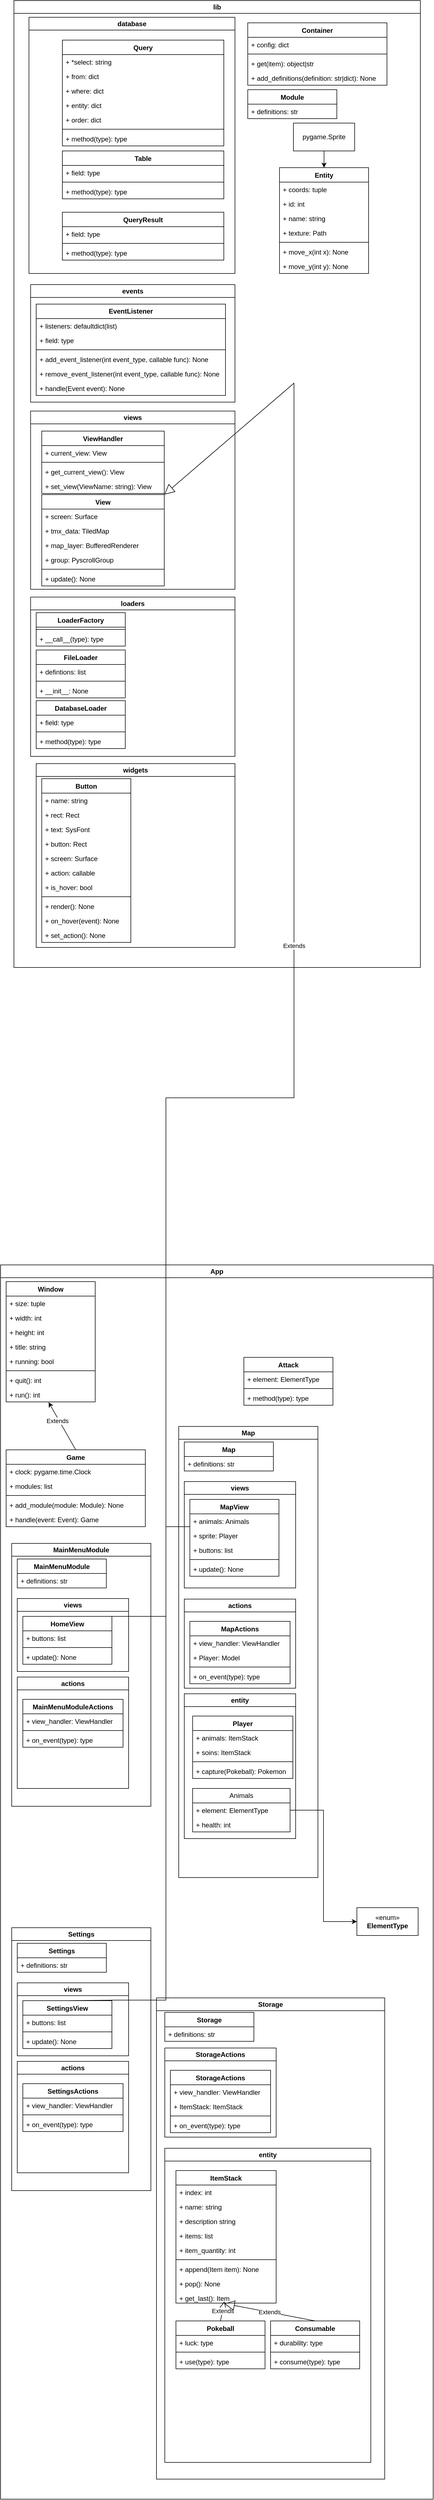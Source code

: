 <mxfile version="24.7.16">
  <diagram id="C5RBs43oDa-KdzZeNtuy" name="Page-1">
    <mxGraphModel dx="3795" dy="1103" grid="1" gridSize="10" guides="1" tooltips="1" connect="1" arrows="1" fold="1" page="1" pageScale="1" pageWidth="827" pageHeight="1169" math="0" shadow="0">
      <root>
        <mxCell id="WIyWlLk6GJQsqaUBKTNV-0" />
        <mxCell id="WIyWlLk6GJQsqaUBKTNV-1" parent="WIyWlLk6GJQsqaUBKTNV-0" />
        <mxCell id="3LQsZWpQikCyrOhWjoOb-4" value="lib" style="swimlane;whiteSpace=wrap;html=1;startSize=23;" parent="WIyWlLk6GJQsqaUBKTNV-1" vertex="1">
          <mxGeometry x="-1605" y="100" width="730" height="1736" as="geometry">
            <mxRectangle x="-970" y="20" width="50" height="30" as="alternateBounds" />
          </mxGeometry>
        </mxCell>
        <mxCell id="3LQsZWpQikCyrOhWjoOb-6" value="events" style="swimlane;whiteSpace=wrap;html=1;" parent="3LQsZWpQikCyrOhWjoOb-4" vertex="1">
          <mxGeometry x="30" y="510" width="367" height="211" as="geometry">
            <mxRectangle x="20" y="410" width="80" height="30" as="alternateBounds" />
          </mxGeometry>
        </mxCell>
        <mxCell id="Wf7hyPrL2apVzVaOcEOz-37" value="&lt;b&gt;EventListener&lt;/b&gt;" style="swimlane;fontStyle=0;childLayout=stackLayout;horizontal=1;startSize=26;fillColor=none;horizontalStack=0;resizeParent=1;resizeParentMax=0;resizeLast=0;collapsible=1;marginBottom=0;whiteSpace=wrap;html=1;" parent="3LQsZWpQikCyrOhWjoOb-6" vertex="1">
          <mxGeometry x="10" y="35" width="340" height="164" as="geometry" />
        </mxCell>
        <mxCell id="Wf7hyPrL2apVzVaOcEOz-38" value="+ listeners: defaultdict(list)" style="text;strokeColor=none;fillColor=none;align=left;verticalAlign=top;spacingLeft=4;spacingRight=4;overflow=hidden;rotatable=0;points=[[0,0.5],[1,0.5]];portConstraint=eastwest;whiteSpace=wrap;html=1;" parent="Wf7hyPrL2apVzVaOcEOz-37" vertex="1">
          <mxGeometry y="26" width="340" height="26" as="geometry" />
        </mxCell>
        <mxCell id="Wf7hyPrL2apVzVaOcEOz-40" value="+ field: type" style="text;strokeColor=none;fillColor=none;align=left;verticalAlign=top;spacingLeft=4;spacingRight=4;overflow=hidden;rotatable=0;points=[[0,0.5],[1,0.5]];portConstraint=eastwest;whiteSpace=wrap;html=1;" parent="Wf7hyPrL2apVzVaOcEOz-37" vertex="1">
          <mxGeometry y="52" width="340" height="26" as="geometry" />
        </mxCell>
        <mxCell id="3LQsZWpQikCyrOhWjoOb-1" value="" style="line;strokeWidth=1;fillColor=none;align=left;verticalAlign=middle;spacingTop=-1;spacingLeft=3;spacingRight=3;rotatable=0;labelPosition=right;points=[];portConstraint=eastwest;strokeColor=inherit;" parent="Wf7hyPrL2apVzVaOcEOz-37" vertex="1">
          <mxGeometry y="78" width="340" height="8" as="geometry" />
        </mxCell>
        <mxCell id="3LQsZWpQikCyrOhWjoOb-0" value="+ add_event_listener(int event_type, callable func): None" style="text;strokeColor=none;fillColor=none;align=left;verticalAlign=top;spacingLeft=4;spacingRight=4;overflow=hidden;rotatable=0;points=[[0,0.5],[1,0.5]];portConstraint=eastwest;whiteSpace=wrap;html=1;" parent="Wf7hyPrL2apVzVaOcEOz-37" vertex="1">
          <mxGeometry y="86" width="340" height="26" as="geometry" />
        </mxCell>
        <mxCell id="3LQsZWpQikCyrOhWjoOb-2" value="+ remove_event_listener(int event_type, callable func): None" style="text;strokeColor=none;fillColor=none;align=left;verticalAlign=top;spacingLeft=4;spacingRight=4;overflow=hidden;rotatable=0;points=[[0,0.5],[1,0.5]];portConstraint=eastwest;whiteSpace=wrap;html=1;" parent="Wf7hyPrL2apVzVaOcEOz-37" vertex="1">
          <mxGeometry y="112" width="340" height="26" as="geometry" />
        </mxCell>
        <mxCell id="3LQsZWpQikCyrOhWjoOb-3" value="+ handle(Event event): None" style="text;strokeColor=none;fillColor=none;align=left;verticalAlign=top;spacingLeft=4;spacingRight=4;overflow=hidden;rotatable=0;points=[[0,0.5],[1,0.5]];portConstraint=eastwest;whiteSpace=wrap;html=1;" parent="Wf7hyPrL2apVzVaOcEOz-37" vertex="1">
          <mxGeometry y="138" width="340" height="26" as="geometry" />
        </mxCell>
        <mxCell id="3LQsZWpQikCyrOhWjoOb-7" value="views" style="swimlane;whiteSpace=wrap;html=1;" parent="3LQsZWpQikCyrOhWjoOb-4" vertex="1">
          <mxGeometry x="30" y="737" width="367" height="320" as="geometry">
            <mxRectangle x="20" y="637" width="70" height="30" as="alternateBounds" />
          </mxGeometry>
        </mxCell>
        <mxCell id="Wf7hyPrL2apVzVaOcEOz-41" value="ViewHandler" style="swimlane;fontStyle=1;align=center;verticalAlign=top;childLayout=stackLayout;horizontal=1;startSize=26;horizontalStack=0;resizeParent=1;resizeParentMax=0;resizeLast=0;collapsible=1;marginBottom=0;whiteSpace=wrap;html=1;" parent="3LQsZWpQikCyrOhWjoOb-7" vertex="1">
          <mxGeometry x="20" y="36" width="220" height="112" as="geometry" />
        </mxCell>
        <mxCell id="Wf7hyPrL2apVzVaOcEOz-42" value="+ current_view: View" style="text;strokeColor=none;fillColor=none;align=left;verticalAlign=top;spacingLeft=4;spacingRight=4;overflow=hidden;rotatable=0;points=[[0,0.5],[1,0.5]];portConstraint=eastwest;whiteSpace=wrap;html=1;" parent="Wf7hyPrL2apVzVaOcEOz-41" vertex="1">
          <mxGeometry y="26" width="220" height="26" as="geometry" />
        </mxCell>
        <mxCell id="Wf7hyPrL2apVzVaOcEOz-43" value="" style="line;strokeWidth=1;fillColor=none;align=left;verticalAlign=middle;spacingTop=-1;spacingLeft=3;spacingRight=3;rotatable=0;labelPosition=right;points=[];portConstraint=eastwest;strokeColor=inherit;" parent="Wf7hyPrL2apVzVaOcEOz-41" vertex="1">
          <mxGeometry y="52" width="220" height="8" as="geometry" />
        </mxCell>
        <mxCell id="Wf7hyPrL2apVzVaOcEOz-44" value="+ get_current_view(): View" style="text;strokeColor=none;fillColor=none;align=left;verticalAlign=top;spacingLeft=4;spacingRight=4;overflow=hidden;rotatable=0;points=[[0,0.5],[1,0.5]];portConstraint=eastwest;whiteSpace=wrap;html=1;" parent="Wf7hyPrL2apVzVaOcEOz-41" vertex="1">
          <mxGeometry y="60" width="220" height="26" as="geometry" />
        </mxCell>
        <mxCell id="Dr3qlY0_7VDkOaDlQDGk-1" value="+ set_view(ViewName: string): View" style="text;strokeColor=none;fillColor=none;align=left;verticalAlign=top;spacingLeft=4;spacingRight=4;overflow=hidden;rotatable=0;points=[[0,0.5],[1,0.5]];portConstraint=eastwest;whiteSpace=wrap;html=1;" parent="Wf7hyPrL2apVzVaOcEOz-41" vertex="1">
          <mxGeometry y="86" width="220" height="26" as="geometry" />
        </mxCell>
        <mxCell id="3LQsZWpQikCyrOhWjoOb-8" value="View" style="swimlane;fontStyle=1;align=center;verticalAlign=top;childLayout=stackLayout;horizontal=1;startSize=26;horizontalStack=0;resizeParent=1;resizeParentMax=0;resizeLast=0;collapsible=1;marginBottom=0;whiteSpace=wrap;html=1;" parent="3LQsZWpQikCyrOhWjoOb-7" vertex="1">
          <mxGeometry x="20" y="150" width="220" height="164" as="geometry" />
        </mxCell>
        <mxCell id="3LQsZWpQikCyrOhWjoOb-9" value="+ screen: Surface" style="text;strokeColor=none;fillColor=none;align=left;verticalAlign=top;spacingLeft=4;spacingRight=4;overflow=hidden;rotatable=0;points=[[0,0.5],[1,0.5]];portConstraint=eastwest;whiteSpace=wrap;html=1;" parent="3LQsZWpQikCyrOhWjoOb-8" vertex="1">
          <mxGeometry y="26" width="220" height="26" as="geometry" />
        </mxCell>
        <mxCell id="3LQsZWpQikCyrOhWjoOb-10" value="+ tmx_data: TiledMap" style="text;strokeColor=none;fillColor=none;align=left;verticalAlign=top;spacingLeft=4;spacingRight=4;overflow=hidden;rotatable=0;points=[[0,0.5],[1,0.5]];portConstraint=eastwest;whiteSpace=wrap;html=1;" parent="3LQsZWpQikCyrOhWjoOb-8" vertex="1">
          <mxGeometry y="52" width="220" height="26" as="geometry" />
        </mxCell>
        <mxCell id="3LQsZWpQikCyrOhWjoOb-13" value="+ map_layer: BufferedRenderer" style="text;strokeColor=none;fillColor=none;align=left;verticalAlign=top;spacingLeft=4;spacingRight=4;overflow=hidden;rotatable=0;points=[[0,0.5],[1,0.5]];portConstraint=eastwest;whiteSpace=wrap;html=1;" parent="3LQsZWpQikCyrOhWjoOb-8" vertex="1">
          <mxGeometry y="78" width="220" height="26" as="geometry" />
        </mxCell>
        <mxCell id="3LQsZWpQikCyrOhWjoOb-14" value="+ group: PyscrollGroup" style="text;strokeColor=none;fillColor=none;align=left;verticalAlign=top;spacingLeft=4;spacingRight=4;overflow=hidden;rotatable=0;points=[[0,0.5],[1,0.5]];portConstraint=eastwest;whiteSpace=wrap;html=1;" parent="3LQsZWpQikCyrOhWjoOb-8" vertex="1">
          <mxGeometry y="104" width="220" height="26" as="geometry" />
        </mxCell>
        <mxCell id="3LQsZWpQikCyrOhWjoOb-11" value="" style="line;strokeWidth=1;fillColor=none;align=left;verticalAlign=middle;spacingTop=-1;spacingLeft=3;spacingRight=3;rotatable=0;labelPosition=right;points=[];portConstraint=eastwest;strokeColor=inherit;" parent="3LQsZWpQikCyrOhWjoOb-8" vertex="1">
          <mxGeometry y="130" width="220" height="8" as="geometry" />
        </mxCell>
        <mxCell id="3LQsZWpQikCyrOhWjoOb-12" value="+ update(): None" style="text;strokeColor=none;fillColor=none;align=left;verticalAlign=top;spacingLeft=4;spacingRight=4;overflow=hidden;rotatable=0;points=[[0,0.5],[1,0.5]];portConstraint=eastwest;whiteSpace=wrap;html=1;" parent="3LQsZWpQikCyrOhWjoOb-8" vertex="1">
          <mxGeometry y="138" width="220" height="26" as="geometry" />
        </mxCell>
        <mxCell id="3LQsZWpQikCyrOhWjoOb-16" value="loaders" style="swimlane;whiteSpace=wrap;html=1;" parent="3LQsZWpQikCyrOhWjoOb-4" vertex="1">
          <mxGeometry x="30" y="1071" width="367" height="286" as="geometry">
            <mxRectangle x="20" y="971" width="80" height="30" as="alternateBounds" />
          </mxGeometry>
        </mxCell>
        <mxCell id="3LQsZWpQikCyrOhWjoOb-25" value="LoaderFactory" style="swimlane;fontStyle=1;align=center;verticalAlign=top;childLayout=stackLayout;horizontal=1;startSize=26;horizontalStack=0;resizeParent=1;resizeParentMax=0;resizeLast=0;collapsible=1;marginBottom=0;whiteSpace=wrap;html=1;" parent="3LQsZWpQikCyrOhWjoOb-16" vertex="1">
          <mxGeometry x="10" y="28" width="160" height="60" as="geometry" />
        </mxCell>
        <mxCell id="3LQsZWpQikCyrOhWjoOb-26" value="" style="line;strokeWidth=1;fillColor=none;align=left;verticalAlign=middle;spacingTop=-1;spacingLeft=3;spacingRight=3;rotatable=0;labelPosition=right;points=[];portConstraint=eastwest;strokeColor=inherit;" parent="3LQsZWpQikCyrOhWjoOb-25" vertex="1">
          <mxGeometry y="26" width="160" height="8" as="geometry" />
        </mxCell>
        <mxCell id="3LQsZWpQikCyrOhWjoOb-27" value="+ __call__(type): type" style="text;strokeColor=none;fillColor=none;align=left;verticalAlign=top;spacingLeft=4;spacingRight=4;overflow=hidden;rotatable=0;points=[[0,0.5],[1,0.5]];portConstraint=eastwest;whiteSpace=wrap;html=1;" parent="3LQsZWpQikCyrOhWjoOb-25" vertex="1">
          <mxGeometry y="34" width="160" height="26" as="geometry" />
        </mxCell>
        <mxCell id="3LQsZWpQikCyrOhWjoOb-21" value="FileLoader" style="swimlane;fontStyle=1;align=center;verticalAlign=top;childLayout=stackLayout;horizontal=1;startSize=26;horizontalStack=0;resizeParent=1;resizeParentMax=0;resizeLast=0;collapsible=1;marginBottom=0;whiteSpace=wrap;html=1;" parent="3LQsZWpQikCyrOhWjoOb-16" vertex="1">
          <mxGeometry x="10" y="95" width="160" height="86" as="geometry" />
        </mxCell>
        <mxCell id="3LQsZWpQikCyrOhWjoOb-22" value="+ defintions: list" style="text;strokeColor=none;fillColor=none;align=left;verticalAlign=top;spacingLeft=4;spacingRight=4;overflow=hidden;rotatable=0;points=[[0,0.5],[1,0.5]];portConstraint=eastwest;whiteSpace=wrap;html=1;" parent="3LQsZWpQikCyrOhWjoOb-21" vertex="1">
          <mxGeometry y="26" width="160" height="26" as="geometry" />
        </mxCell>
        <mxCell id="3LQsZWpQikCyrOhWjoOb-23" value="" style="line;strokeWidth=1;fillColor=none;align=left;verticalAlign=middle;spacingTop=-1;spacingLeft=3;spacingRight=3;rotatable=0;labelPosition=right;points=[];portConstraint=eastwest;strokeColor=inherit;" parent="3LQsZWpQikCyrOhWjoOb-21" vertex="1">
          <mxGeometry y="52" width="160" height="8" as="geometry" />
        </mxCell>
        <mxCell id="3LQsZWpQikCyrOhWjoOb-24" value="+ __init__: None" style="text;strokeColor=none;fillColor=none;align=left;verticalAlign=top;spacingLeft=4;spacingRight=4;overflow=hidden;rotatable=0;points=[[0,0.5],[1,0.5]];portConstraint=eastwest;whiteSpace=wrap;html=1;" parent="3LQsZWpQikCyrOhWjoOb-21" vertex="1">
          <mxGeometry y="60" width="160" height="26" as="geometry" />
        </mxCell>
        <mxCell id="3LQsZWpQikCyrOhWjoOb-17" value="DatabaseLoader" style="swimlane;fontStyle=1;align=center;verticalAlign=top;childLayout=stackLayout;horizontal=1;startSize=26;horizontalStack=0;resizeParent=1;resizeParentMax=0;resizeLast=0;collapsible=1;marginBottom=0;whiteSpace=wrap;html=1;" parent="3LQsZWpQikCyrOhWjoOb-16" vertex="1">
          <mxGeometry x="10" y="186" width="160" height="86" as="geometry" />
        </mxCell>
        <mxCell id="3LQsZWpQikCyrOhWjoOb-18" value="+ field: type" style="text;strokeColor=none;fillColor=none;align=left;verticalAlign=top;spacingLeft=4;spacingRight=4;overflow=hidden;rotatable=0;points=[[0,0.5],[1,0.5]];portConstraint=eastwest;whiteSpace=wrap;html=1;" parent="3LQsZWpQikCyrOhWjoOb-17" vertex="1">
          <mxGeometry y="26" width="160" height="26" as="geometry" />
        </mxCell>
        <mxCell id="3LQsZWpQikCyrOhWjoOb-19" value="" style="line;strokeWidth=1;fillColor=none;align=left;verticalAlign=middle;spacingTop=-1;spacingLeft=3;spacingRight=3;rotatable=0;labelPosition=right;points=[];portConstraint=eastwest;strokeColor=inherit;" parent="3LQsZWpQikCyrOhWjoOb-17" vertex="1">
          <mxGeometry y="52" width="160" height="8" as="geometry" />
        </mxCell>
        <mxCell id="3LQsZWpQikCyrOhWjoOb-20" value="+ method(type): type" style="text;strokeColor=none;fillColor=none;align=left;verticalAlign=top;spacingLeft=4;spacingRight=4;overflow=hidden;rotatable=0;points=[[0,0.5],[1,0.5]];portConstraint=eastwest;whiteSpace=wrap;html=1;" parent="3LQsZWpQikCyrOhWjoOb-17" vertex="1">
          <mxGeometry y="60" width="160" height="26" as="geometry" />
        </mxCell>
        <mxCell id="3LQsZWpQikCyrOhWjoOb-31" value="database" style="swimlane;whiteSpace=wrap;html=1;" parent="3LQsZWpQikCyrOhWjoOb-4" vertex="1">
          <mxGeometry x="27" y="30" width="370" height="460" as="geometry" />
        </mxCell>
        <mxCell id="3LQsZWpQikCyrOhWjoOb-32" value="Query" style="swimlane;fontStyle=1;align=center;verticalAlign=top;childLayout=stackLayout;horizontal=1;startSize=26;horizontalStack=0;resizeParent=1;resizeParentMax=0;resizeLast=0;collapsible=1;marginBottom=0;whiteSpace=wrap;html=1;" parent="3LQsZWpQikCyrOhWjoOb-31" vertex="1">
          <mxGeometry x="60" y="41" width="290" height="190" as="geometry" />
        </mxCell>
        <mxCell id="3LQsZWpQikCyrOhWjoOb-33" value="+ *select: string" style="text;strokeColor=none;fillColor=none;align=left;verticalAlign=top;spacingLeft=4;spacingRight=4;overflow=hidden;rotatable=0;points=[[0,0.5],[1,0.5]];portConstraint=eastwest;whiteSpace=wrap;html=1;" parent="3LQsZWpQikCyrOhWjoOb-32" vertex="1">
          <mxGeometry y="26" width="290" height="26" as="geometry" />
        </mxCell>
        <mxCell id="3LQsZWpQikCyrOhWjoOb-34" value="+ from: dict" style="text;strokeColor=none;fillColor=none;align=left;verticalAlign=top;spacingLeft=4;spacingRight=4;overflow=hidden;rotatable=0;points=[[0,0.5],[1,0.5]];portConstraint=eastwest;whiteSpace=wrap;html=1;" parent="3LQsZWpQikCyrOhWjoOb-32" vertex="1">
          <mxGeometry y="52" width="290" height="26" as="geometry" />
        </mxCell>
        <mxCell id="3LQsZWpQikCyrOhWjoOb-35" value="+ where: dict" style="text;strokeColor=none;fillColor=none;align=left;verticalAlign=top;spacingLeft=4;spacingRight=4;overflow=hidden;rotatable=0;points=[[0,0.5],[1,0.5]];portConstraint=eastwest;whiteSpace=wrap;html=1;" parent="3LQsZWpQikCyrOhWjoOb-32" vertex="1">
          <mxGeometry y="78" width="290" height="26" as="geometry" />
        </mxCell>
        <mxCell id="3LQsZWpQikCyrOhWjoOb-36" value="+ entity: dict" style="text;strokeColor=none;fillColor=none;align=left;verticalAlign=top;spacingLeft=4;spacingRight=4;overflow=hidden;rotatable=0;points=[[0,0.5],[1,0.5]];portConstraint=eastwest;whiteSpace=wrap;html=1;" parent="3LQsZWpQikCyrOhWjoOb-32" vertex="1">
          <mxGeometry y="104" width="290" height="26" as="geometry" />
        </mxCell>
        <mxCell id="3LQsZWpQikCyrOhWjoOb-37" value="+ order: dict" style="text;strokeColor=none;fillColor=none;align=left;verticalAlign=top;spacingLeft=4;spacingRight=4;overflow=hidden;rotatable=0;points=[[0,0.5],[1,0.5]];portConstraint=eastwest;whiteSpace=wrap;html=1;" parent="3LQsZWpQikCyrOhWjoOb-32" vertex="1">
          <mxGeometry y="130" width="290" height="26" as="geometry" />
        </mxCell>
        <mxCell id="3LQsZWpQikCyrOhWjoOb-38" value="" style="line;strokeWidth=1;fillColor=none;align=left;verticalAlign=middle;spacingTop=-1;spacingLeft=3;spacingRight=3;rotatable=0;labelPosition=right;points=[];portConstraint=eastwest;strokeColor=inherit;" parent="3LQsZWpQikCyrOhWjoOb-32" vertex="1">
          <mxGeometry y="156" width="290" height="8" as="geometry" />
        </mxCell>
        <mxCell id="3LQsZWpQikCyrOhWjoOb-39" value="+ method(type): type" style="text;strokeColor=none;fillColor=none;align=left;verticalAlign=top;spacingLeft=4;spacingRight=4;overflow=hidden;rotatable=0;points=[[0,0.5],[1,0.5]];portConstraint=eastwest;whiteSpace=wrap;html=1;" parent="3LQsZWpQikCyrOhWjoOb-32" vertex="1">
          <mxGeometry y="164" width="290" height="26" as="geometry" />
        </mxCell>
        <mxCell id="3LQsZWpQikCyrOhWjoOb-40" value="QueryResult" style="swimlane;fontStyle=1;align=center;verticalAlign=top;childLayout=stackLayout;horizontal=1;startSize=26;horizontalStack=0;resizeParent=1;resizeParentMax=0;resizeLast=0;collapsible=1;marginBottom=0;whiteSpace=wrap;html=1;" parent="3LQsZWpQikCyrOhWjoOb-31" vertex="1">
          <mxGeometry x="60" y="350" width="290" height="86" as="geometry" />
        </mxCell>
        <mxCell id="3LQsZWpQikCyrOhWjoOb-41" value="+ field: type" style="text;strokeColor=none;fillColor=none;align=left;verticalAlign=top;spacingLeft=4;spacingRight=4;overflow=hidden;rotatable=0;points=[[0,0.5],[1,0.5]];portConstraint=eastwest;whiteSpace=wrap;html=1;" parent="3LQsZWpQikCyrOhWjoOb-40" vertex="1">
          <mxGeometry y="26" width="290" height="26" as="geometry" />
        </mxCell>
        <mxCell id="3LQsZWpQikCyrOhWjoOb-42" value="" style="line;strokeWidth=1;fillColor=none;align=left;verticalAlign=middle;spacingTop=-1;spacingLeft=3;spacingRight=3;rotatable=0;labelPosition=right;points=[];portConstraint=eastwest;strokeColor=inherit;" parent="3LQsZWpQikCyrOhWjoOb-40" vertex="1">
          <mxGeometry y="52" width="290" height="8" as="geometry" />
        </mxCell>
        <mxCell id="3LQsZWpQikCyrOhWjoOb-43" value="+ method(type): type" style="text;strokeColor=none;fillColor=none;align=left;verticalAlign=top;spacingLeft=4;spacingRight=4;overflow=hidden;rotatable=0;points=[[0,0.5],[1,0.5]];portConstraint=eastwest;whiteSpace=wrap;html=1;" parent="3LQsZWpQikCyrOhWjoOb-40" vertex="1">
          <mxGeometry y="60" width="290" height="26" as="geometry" />
        </mxCell>
        <mxCell id="3LQsZWpQikCyrOhWjoOb-44" value="Table" style="swimlane;fontStyle=1;align=center;verticalAlign=top;childLayout=stackLayout;horizontal=1;startSize=26;horizontalStack=0;resizeParent=1;resizeParentMax=0;resizeLast=0;collapsible=1;marginBottom=0;whiteSpace=wrap;html=1;" parent="3LQsZWpQikCyrOhWjoOb-31" vertex="1">
          <mxGeometry x="60" y="240" width="290" height="86" as="geometry" />
        </mxCell>
        <mxCell id="3LQsZWpQikCyrOhWjoOb-45" value="+ field: type" style="text;strokeColor=none;fillColor=none;align=left;verticalAlign=top;spacingLeft=4;spacingRight=4;overflow=hidden;rotatable=0;points=[[0,0.5],[1,0.5]];portConstraint=eastwest;whiteSpace=wrap;html=1;" parent="3LQsZWpQikCyrOhWjoOb-44" vertex="1">
          <mxGeometry y="26" width="290" height="26" as="geometry" />
        </mxCell>
        <mxCell id="3LQsZWpQikCyrOhWjoOb-46" value="" style="line;strokeWidth=1;fillColor=none;align=left;verticalAlign=middle;spacingTop=-1;spacingLeft=3;spacingRight=3;rotatable=0;labelPosition=right;points=[];portConstraint=eastwest;strokeColor=inherit;" parent="3LQsZWpQikCyrOhWjoOb-44" vertex="1">
          <mxGeometry y="52" width="290" height="8" as="geometry" />
        </mxCell>
        <mxCell id="3LQsZWpQikCyrOhWjoOb-47" value="+ method(type): type" style="text;strokeColor=none;fillColor=none;align=left;verticalAlign=top;spacingLeft=4;spacingRight=4;overflow=hidden;rotatable=0;points=[[0,0.5],[1,0.5]];portConstraint=eastwest;whiteSpace=wrap;html=1;" parent="3LQsZWpQikCyrOhWjoOb-44" vertex="1">
          <mxGeometry y="60" width="290" height="26" as="geometry" />
        </mxCell>
        <mxCell id="3LQsZWpQikCyrOhWjoOb-48" value="widgets" style="swimlane;whiteSpace=wrap;html=1;" parent="3LQsZWpQikCyrOhWjoOb-4" vertex="1">
          <mxGeometry x="40" y="1370" width="357" height="330" as="geometry" />
        </mxCell>
        <mxCell id="3LQsZWpQikCyrOhWjoOb-49" value="Button" style="swimlane;fontStyle=1;align=center;verticalAlign=top;childLayout=stackLayout;horizontal=1;startSize=26;horizontalStack=0;resizeParent=1;resizeParentMax=0;resizeLast=0;collapsible=1;marginBottom=0;whiteSpace=wrap;html=1;" parent="3LQsZWpQikCyrOhWjoOb-48" vertex="1">
          <mxGeometry x="10" y="27" width="160" height="294" as="geometry" />
        </mxCell>
        <mxCell id="3LQsZWpQikCyrOhWjoOb-50" value="+ name: string" style="text;strokeColor=none;fillColor=none;align=left;verticalAlign=top;spacingLeft=4;spacingRight=4;overflow=hidden;rotatable=0;points=[[0,0.5],[1,0.5]];portConstraint=eastwest;whiteSpace=wrap;html=1;" parent="3LQsZWpQikCyrOhWjoOb-49" vertex="1">
          <mxGeometry y="26" width="160" height="26" as="geometry" />
        </mxCell>
        <mxCell id="3LQsZWpQikCyrOhWjoOb-53" value="+ rect: Re&lt;span style=&quot;color: rgba(0, 0, 0, 0); font-family: monospace; font-size: 0px; text-wrap: nowrap;&quot;&gt;%3CmxGraphModel%3E%3Croot%3E%3CmxCell%20id%3D%220%22%2F%3E%3CmxCell%20id%3D%221%22%20parent%3D%220%22%2F%3E%3CmxCell%20id%3D%222%22%20value%3D%22%2B%20name%3A%20string%22%20style%3D%22text%3BstrokeColor%3Dnone%3BfillColor%3Dnone%3Balign%3Dleft%3BverticalAlign%3Dtop%3BspacingLeft%3D4%3BspacingRight%3D4%3Boverflow%3Dhidden%3Brotatable%3D0%3Bpoints%3D%5B%5B0%2C0.5%5D%2C%5B1%2C0.5%5D%5D%3BportConstraint%3Deastwest%3BwhiteSpace%3Dwrap%3Bhtml%3D1%3B%22%20vertex%3D%221%22%20parent%3D%221%22%3E%3CmxGeometry%20x%3D%22-413%22%20y%3D%22755%22%20width%3D%22160%22%20height%3D%2226%22%20as%3D%22geometry%22%2F%3E%3C%2FmxCell%3E%3C%2Froot%3E%3C%2FmxGraphModel%3E&lt;/span&gt;ct" style="text;strokeColor=none;fillColor=none;align=left;verticalAlign=top;spacingLeft=4;spacingRight=4;overflow=hidden;rotatable=0;points=[[0,0.5],[1,0.5]];portConstraint=eastwest;whiteSpace=wrap;html=1;" parent="3LQsZWpQikCyrOhWjoOb-49" vertex="1">
          <mxGeometry y="52" width="160" height="26" as="geometry" />
        </mxCell>
        <mxCell id="3LQsZWpQikCyrOhWjoOb-54" value="+ text: SysFont" style="text;strokeColor=none;fillColor=none;align=left;verticalAlign=top;spacingLeft=4;spacingRight=4;overflow=hidden;rotatable=0;points=[[0,0.5],[1,0.5]];portConstraint=eastwest;whiteSpace=wrap;html=1;" parent="3LQsZWpQikCyrOhWjoOb-49" vertex="1">
          <mxGeometry y="78" width="160" height="26" as="geometry" />
        </mxCell>
        <mxCell id="3LQsZWpQikCyrOhWjoOb-55" value="+ button: Rect" style="text;strokeColor=none;fillColor=none;align=left;verticalAlign=top;spacingLeft=4;spacingRight=4;overflow=hidden;rotatable=0;points=[[0,0.5],[1,0.5]];portConstraint=eastwest;whiteSpace=wrap;html=1;" parent="3LQsZWpQikCyrOhWjoOb-49" vertex="1">
          <mxGeometry y="104" width="160" height="26" as="geometry" />
        </mxCell>
        <mxCell id="3LQsZWpQikCyrOhWjoOb-56" value="+ screen: Surface" style="text;strokeColor=none;fillColor=none;align=left;verticalAlign=top;spacingLeft=4;spacingRight=4;overflow=hidden;rotatable=0;points=[[0,0.5],[1,0.5]];portConstraint=eastwest;whiteSpace=wrap;html=1;" parent="3LQsZWpQikCyrOhWjoOb-49" vertex="1">
          <mxGeometry y="130" width="160" height="26" as="geometry" />
        </mxCell>
        <mxCell id="ebUYfYKxhtN2X8aJgo9w-1" value="+ action: callable" style="text;strokeColor=none;fillColor=none;align=left;verticalAlign=top;spacingLeft=4;spacingRight=4;overflow=hidden;rotatable=0;points=[[0,0.5],[1,0.5]];portConstraint=eastwest;whiteSpace=wrap;html=1;" vertex="1" parent="3LQsZWpQikCyrOhWjoOb-49">
          <mxGeometry y="156" width="160" height="26" as="geometry" />
        </mxCell>
        <mxCell id="3LQsZWpQikCyrOhWjoOb-57" value="+ is_hover: bool" style="text;strokeColor=none;fillColor=none;align=left;verticalAlign=top;spacingLeft=4;spacingRight=4;overflow=hidden;rotatable=0;points=[[0,0.5],[1,0.5]];portConstraint=eastwest;whiteSpace=wrap;html=1;" parent="3LQsZWpQikCyrOhWjoOb-49" vertex="1">
          <mxGeometry y="182" width="160" height="26" as="geometry" />
        </mxCell>
        <mxCell id="3LQsZWpQikCyrOhWjoOb-51" value="" style="line;strokeWidth=1;fillColor=none;align=left;verticalAlign=middle;spacingTop=-1;spacingLeft=3;spacingRight=3;rotatable=0;labelPosition=right;points=[];portConstraint=eastwest;strokeColor=inherit;" parent="3LQsZWpQikCyrOhWjoOb-49" vertex="1">
          <mxGeometry y="208" width="160" height="8" as="geometry" />
        </mxCell>
        <mxCell id="3LQsZWpQikCyrOhWjoOb-52" value="+ render(): None" style="text;strokeColor=none;fillColor=none;align=left;verticalAlign=top;spacingLeft=4;spacingRight=4;overflow=hidden;rotatable=0;points=[[0,0.5],[1,0.5]];portConstraint=eastwest;whiteSpace=wrap;html=1;" parent="3LQsZWpQikCyrOhWjoOb-49" vertex="1">
          <mxGeometry y="216" width="160" height="26" as="geometry" />
        </mxCell>
        <mxCell id="3LQsZWpQikCyrOhWjoOb-58" value="+ on_hover(event): None" style="text;strokeColor=none;fillColor=none;align=left;verticalAlign=top;spacingLeft=4;spacingRight=4;overflow=hidden;rotatable=0;points=[[0,0.5],[1,0.5]];portConstraint=eastwest;whiteSpace=wrap;html=1;" parent="3LQsZWpQikCyrOhWjoOb-49" vertex="1">
          <mxGeometry y="242" width="160" height="26" as="geometry" />
        </mxCell>
        <mxCell id="ebUYfYKxhtN2X8aJgo9w-2" value="+ set_action(): None" style="text;strokeColor=none;fillColor=none;align=left;verticalAlign=top;spacingLeft=4;spacingRight=4;overflow=hidden;rotatable=0;points=[[0,0.5],[1,0.5]];portConstraint=eastwest;whiteSpace=wrap;html=1;" vertex="1" parent="3LQsZWpQikCyrOhWjoOb-49">
          <mxGeometry y="268" width="160" height="26" as="geometry" />
        </mxCell>
        <mxCell id="3LQsZWpQikCyrOhWjoOb-59" value="Container" style="swimlane;fontStyle=1;align=center;verticalAlign=top;childLayout=stackLayout;horizontal=1;startSize=26;horizontalStack=0;resizeParent=1;resizeParentMax=0;resizeLast=0;collapsible=1;marginBottom=0;whiteSpace=wrap;html=1;" parent="3LQsZWpQikCyrOhWjoOb-4" vertex="1">
          <mxGeometry x="420" y="40" width="250" height="112" as="geometry" />
        </mxCell>
        <mxCell id="3LQsZWpQikCyrOhWjoOb-60" value="+ config: dict" style="text;strokeColor=none;fillColor=none;align=left;verticalAlign=top;spacingLeft=4;spacingRight=4;overflow=hidden;rotatable=0;points=[[0,0.5],[1,0.5]];portConstraint=eastwest;whiteSpace=wrap;html=1;" parent="3LQsZWpQikCyrOhWjoOb-59" vertex="1">
          <mxGeometry y="26" width="250" height="26" as="geometry" />
        </mxCell>
        <mxCell id="3LQsZWpQikCyrOhWjoOb-61" value="" style="line;strokeWidth=1;fillColor=none;align=left;verticalAlign=middle;spacingTop=-1;spacingLeft=3;spacingRight=3;rotatable=0;labelPosition=right;points=[];portConstraint=eastwest;strokeColor=inherit;" parent="3LQsZWpQikCyrOhWjoOb-59" vertex="1">
          <mxGeometry y="52" width="250" height="8" as="geometry" />
        </mxCell>
        <mxCell id="3LQsZWpQikCyrOhWjoOb-62" value="+ get(item): object|str" style="text;strokeColor=none;fillColor=none;align=left;verticalAlign=top;spacingLeft=4;spacingRight=4;overflow=hidden;rotatable=0;points=[[0,0.5],[1,0.5]];portConstraint=eastwest;whiteSpace=wrap;html=1;" parent="3LQsZWpQikCyrOhWjoOb-59" vertex="1">
          <mxGeometry y="60" width="250" height="26" as="geometry" />
        </mxCell>
        <mxCell id="3LQsZWpQikCyrOhWjoOb-63" value="+ add_definitions(definition: str|dict): None" style="text;strokeColor=none;fillColor=none;align=left;verticalAlign=top;spacingLeft=4;spacingRight=4;overflow=hidden;rotatable=0;points=[[0,0.5],[1,0.5]];portConstraint=eastwest;whiteSpace=wrap;html=1;" parent="3LQsZWpQikCyrOhWjoOb-59" vertex="1">
          <mxGeometry y="86" width="250" height="26" as="geometry" />
        </mxCell>
        <mxCell id="3LQsZWpQikCyrOhWjoOb-66" value="Module" style="swimlane;fontStyle=1;align=center;verticalAlign=top;childLayout=stackLayout;horizontal=1;startSize=26;horizontalStack=0;resizeParent=1;resizeParentMax=0;resizeLast=0;collapsible=1;marginBottom=0;whiteSpace=wrap;html=1;" parent="3LQsZWpQikCyrOhWjoOb-4" vertex="1">
          <mxGeometry x="420" y="160" width="160" height="52" as="geometry" />
        </mxCell>
        <mxCell id="3LQsZWpQikCyrOhWjoOb-67" value="+ definitions: str" style="text;strokeColor=none;fillColor=none;align=left;verticalAlign=top;spacingLeft=4;spacingRight=4;overflow=hidden;rotatable=0;points=[[0,0.5],[1,0.5]];portConstraint=eastwest;whiteSpace=wrap;html=1;" parent="3LQsZWpQikCyrOhWjoOb-66" vertex="1">
          <mxGeometry y="26" width="160" height="26" as="geometry" />
        </mxCell>
        <mxCell id="GONBPTO6Ev1psJUMG5_J-38" value="Entity" style="swimlane;fontStyle=1;align=center;verticalAlign=top;childLayout=stackLayout;horizontal=1;startSize=26;horizontalStack=0;resizeParent=1;resizeParentMax=0;resizeLast=0;collapsible=1;marginBottom=0;whiteSpace=wrap;html=1;" parent="3LQsZWpQikCyrOhWjoOb-4" vertex="1">
          <mxGeometry x="477" y="300" width="160" height="190" as="geometry" />
        </mxCell>
        <mxCell id="GONBPTO6Ev1psJUMG5_J-39" value="+ coords: tuple" style="text;strokeColor=none;fillColor=none;align=left;verticalAlign=top;spacingLeft=4;spacingRight=4;overflow=hidden;rotatable=0;points=[[0,0.5],[1,0.5]];portConstraint=eastwest;whiteSpace=wrap;html=1;" parent="GONBPTO6Ev1psJUMG5_J-38" vertex="1">
          <mxGeometry y="26" width="160" height="26" as="geometry" />
        </mxCell>
        <mxCell id="Wf7hyPrL2apVzVaOcEOz-1" value="+ id: int" style="text;strokeColor=none;fillColor=none;align=left;verticalAlign=top;spacingLeft=4;spacingRight=4;overflow=hidden;rotatable=0;points=[[0,0.5],[1,0.5]];portConstraint=eastwest;whiteSpace=wrap;html=1;" parent="GONBPTO6Ev1psJUMG5_J-38" vertex="1">
          <mxGeometry y="52" width="160" height="26" as="geometry" />
        </mxCell>
        <mxCell id="Wf7hyPrL2apVzVaOcEOz-2" value="+ name: string" style="text;strokeColor=none;fillColor=none;align=left;verticalAlign=top;spacingLeft=4;spacingRight=4;overflow=hidden;rotatable=0;points=[[0,0.5],[1,0.5]];portConstraint=eastwest;whiteSpace=wrap;html=1;" parent="GONBPTO6Ev1psJUMG5_J-38" vertex="1">
          <mxGeometry y="78" width="160" height="26" as="geometry" />
        </mxCell>
        <mxCell id="GONBPTO6Ev1psJUMG5_J-43" value="+ texture: Path" style="text;strokeColor=none;fillColor=none;align=left;verticalAlign=top;spacingLeft=4;spacingRight=4;overflow=hidden;rotatable=0;points=[[0,0.5],[1,0.5]];portConstraint=eastwest;whiteSpace=wrap;html=1;" parent="GONBPTO6Ev1psJUMG5_J-38" vertex="1">
          <mxGeometry y="104" width="160" height="26" as="geometry" />
        </mxCell>
        <mxCell id="GONBPTO6Ev1psJUMG5_J-40" value="" style="line;strokeWidth=1;fillColor=none;align=left;verticalAlign=middle;spacingTop=-1;spacingLeft=3;spacingRight=3;rotatable=0;labelPosition=right;points=[];portConstraint=eastwest;strokeColor=inherit;" parent="GONBPTO6Ev1psJUMG5_J-38" vertex="1">
          <mxGeometry y="130" width="160" height="8" as="geometry" />
        </mxCell>
        <mxCell id="GONBPTO6Ev1psJUMG5_J-41" value="+ move_x(int x): None" style="text;strokeColor=none;fillColor=none;align=left;verticalAlign=top;spacingLeft=4;spacingRight=4;overflow=hidden;rotatable=0;points=[[0,0.5],[1,0.5]];portConstraint=eastwest;whiteSpace=wrap;html=1;" parent="GONBPTO6Ev1psJUMG5_J-38" vertex="1">
          <mxGeometry y="138" width="160" height="26" as="geometry" />
        </mxCell>
        <mxCell id="GONBPTO6Ev1psJUMG5_J-42" value="+ move_y(int y): None" style="text;strokeColor=none;fillColor=none;align=left;verticalAlign=top;spacingLeft=4;spacingRight=4;overflow=hidden;rotatable=0;points=[[0,0.5],[1,0.5]];portConstraint=eastwest;whiteSpace=wrap;html=1;" parent="GONBPTO6Ev1psJUMG5_J-38" vertex="1">
          <mxGeometry y="164" width="160" height="26" as="geometry" />
        </mxCell>
        <mxCell id="Wf7hyPrL2apVzVaOcEOz-21" value="pygame.Sprite" style="html=1;whiteSpace=wrap;" parent="3LQsZWpQikCyrOhWjoOb-4" vertex="1">
          <mxGeometry x="502" y="220" width="110" height="50" as="geometry" />
        </mxCell>
        <mxCell id="GONBPTO6Ev1psJUMG5_J-35" style="edgeStyle=orthogonalEdgeStyle;rounded=0;orthogonalLoop=1;jettySize=auto;html=1;exitX=0.5;exitY=1;exitDx=0;exitDy=0;entryX=0.5;entryY=0;entryDx=0;entryDy=0;" parent="3LQsZWpQikCyrOhWjoOb-4" source="Wf7hyPrL2apVzVaOcEOz-21" target="GONBPTO6Ev1psJUMG5_J-38" edge="1">
          <mxGeometry relative="1" as="geometry">
            <mxPoint x="1555" y="232" as="targetPoint" />
          </mxGeometry>
        </mxCell>
        <mxCell id="3LQsZWpQikCyrOhWjoOb-5" value="App" style="swimlane;whiteSpace=wrap;html=1;startSize=23;" parent="WIyWlLk6GJQsqaUBKTNV-1" vertex="1">
          <mxGeometry x="-1629" y="2370" width="777" height="2216" as="geometry" />
        </mxCell>
        <mxCell id="Wf7hyPrL2apVzVaOcEOz-4" value="Window" style="swimlane;fontStyle=1;align=center;verticalAlign=top;childLayout=stackLayout;horizontal=1;startSize=26;horizontalStack=0;resizeParent=1;resizeParentMax=0;resizeLast=0;collapsible=1;marginBottom=0;whiteSpace=wrap;html=1;" parent="3LQsZWpQikCyrOhWjoOb-5" vertex="1">
          <mxGeometry x="10" y="30" width="160" height="216" as="geometry" />
        </mxCell>
        <mxCell id="Wf7hyPrL2apVzVaOcEOz-5" value="+ size: tuple&lt;br&gt;&lt;div&gt;&lt;br&gt;&lt;/div&gt;" style="text;strokeColor=none;fillColor=none;align=left;verticalAlign=top;spacingLeft=4;spacingRight=4;overflow=hidden;rotatable=0;points=[[0,0.5],[1,0.5]];portConstraint=eastwest;whiteSpace=wrap;html=1;" parent="Wf7hyPrL2apVzVaOcEOz-4" vertex="1">
          <mxGeometry y="26" width="160" height="26" as="geometry" />
        </mxCell>
        <mxCell id="Wf7hyPrL2apVzVaOcEOz-34" value="+ width: int&lt;br&gt;&lt;div&gt;&lt;br&gt;&lt;/div&gt;" style="text;strokeColor=none;fillColor=none;align=left;verticalAlign=top;spacingLeft=4;spacingRight=4;overflow=hidden;rotatable=0;points=[[0,0.5],[1,0.5]];portConstraint=eastwest;whiteSpace=wrap;html=1;" parent="Wf7hyPrL2apVzVaOcEOz-4" vertex="1">
          <mxGeometry y="52" width="160" height="26" as="geometry" />
        </mxCell>
        <mxCell id="Wf7hyPrL2apVzVaOcEOz-35" value="+ height: int&lt;br&gt;&lt;div&gt;&lt;br&gt;&lt;/div&gt;" style="text;strokeColor=none;fillColor=none;align=left;verticalAlign=top;spacingLeft=4;spacingRight=4;overflow=hidden;rotatable=0;points=[[0,0.5],[1,0.5]];portConstraint=eastwest;whiteSpace=wrap;html=1;" parent="Wf7hyPrL2apVzVaOcEOz-4" vertex="1">
          <mxGeometry y="78" width="160" height="26" as="geometry" />
        </mxCell>
        <mxCell id="Wf7hyPrL2apVzVaOcEOz-8" value="+ title: string&lt;br&gt;&lt;div&gt;&lt;br&gt;&lt;/div&gt;" style="text;strokeColor=none;fillColor=none;align=left;verticalAlign=top;spacingLeft=4;spacingRight=4;overflow=hidden;rotatable=0;points=[[0,0.5],[1,0.5]];portConstraint=eastwest;whiteSpace=wrap;html=1;" parent="Wf7hyPrL2apVzVaOcEOz-4" vertex="1">
          <mxGeometry y="104" width="160" height="26" as="geometry" />
        </mxCell>
        <mxCell id="Wf7hyPrL2apVzVaOcEOz-36" value="+ running: bool&lt;br&gt;&lt;div&gt;&lt;br&gt;&lt;/div&gt;" style="text;strokeColor=none;fillColor=none;align=left;verticalAlign=top;spacingLeft=4;spacingRight=4;overflow=hidden;rotatable=0;points=[[0,0.5],[1,0.5]];portConstraint=eastwest;whiteSpace=wrap;html=1;" parent="Wf7hyPrL2apVzVaOcEOz-4" vertex="1">
          <mxGeometry y="130" width="160" height="26" as="geometry" />
        </mxCell>
        <mxCell id="Wf7hyPrL2apVzVaOcEOz-6" value="" style="line;strokeWidth=1;fillColor=none;align=left;verticalAlign=middle;spacingTop=-1;spacingLeft=3;spacingRight=3;rotatable=0;labelPosition=right;points=[];portConstraint=eastwest;strokeColor=inherit;" parent="Wf7hyPrL2apVzVaOcEOz-4" vertex="1">
          <mxGeometry y="156" width="160" height="8" as="geometry" />
        </mxCell>
        <mxCell id="Wf7hyPrL2apVzVaOcEOz-7" value="+ quit(): int" style="text;strokeColor=none;fillColor=none;align=left;verticalAlign=top;spacingLeft=4;spacingRight=4;overflow=hidden;rotatable=0;points=[[0,0.5],[1,0.5]];portConstraint=eastwest;whiteSpace=wrap;html=1;" parent="Wf7hyPrL2apVzVaOcEOz-4" vertex="1">
          <mxGeometry y="164" width="160" height="26" as="geometry" />
        </mxCell>
        <mxCell id="Wf7hyPrL2apVzVaOcEOz-9" value="+ run(): int" style="text;strokeColor=none;fillColor=none;align=left;verticalAlign=top;spacingLeft=4;spacingRight=4;overflow=hidden;rotatable=0;points=[[0,0.5],[1,0.5]];portConstraint=eastwest;whiteSpace=wrap;html=1;" parent="Wf7hyPrL2apVzVaOcEOz-4" vertex="1">
          <mxGeometry y="190" width="160" height="26" as="geometry" />
        </mxCell>
        <mxCell id="Wf7hyPrL2apVzVaOcEOz-10" value="Game" style="swimlane;fontStyle=1;align=center;verticalAlign=top;childLayout=stackLayout;horizontal=1;startSize=26;horizontalStack=0;resizeParent=1;resizeParentMax=0;resizeLast=0;collapsible=1;marginBottom=0;whiteSpace=wrap;html=1;" parent="3LQsZWpQikCyrOhWjoOb-5" vertex="1">
          <mxGeometry x="10" y="332" width="250" height="138" as="geometry" />
        </mxCell>
        <mxCell id="Wf7hyPrL2apVzVaOcEOz-11" value="+ clock: pygame.time.Clock" style="text;strokeColor=none;fillColor=none;align=left;verticalAlign=top;spacingLeft=4;spacingRight=4;overflow=hidden;rotatable=0;points=[[0,0.5],[1,0.5]];portConstraint=eastwest;whiteSpace=wrap;html=1;" parent="Wf7hyPrL2apVzVaOcEOz-10" vertex="1">
          <mxGeometry y="26" width="250" height="26" as="geometry" />
        </mxCell>
        <mxCell id="Wf7hyPrL2apVzVaOcEOz-49" value="+ modules: list" style="text;strokeColor=none;fillColor=none;align=left;verticalAlign=top;spacingLeft=4;spacingRight=4;overflow=hidden;rotatable=0;points=[[0,0.5],[1,0.5]];portConstraint=eastwest;whiteSpace=wrap;html=1;" parent="Wf7hyPrL2apVzVaOcEOz-10" vertex="1">
          <mxGeometry y="52" width="250" height="26" as="geometry" />
        </mxCell>
        <mxCell id="Wf7hyPrL2apVzVaOcEOz-12" value="" style="line;strokeWidth=1;fillColor=none;align=left;verticalAlign=middle;spacingTop=-1;spacingLeft=3;spacingRight=3;rotatable=0;labelPosition=right;points=[];portConstraint=eastwest;strokeColor=inherit;" parent="Wf7hyPrL2apVzVaOcEOz-10" vertex="1">
          <mxGeometry y="78" width="250" height="8" as="geometry" />
        </mxCell>
        <mxCell id="Wf7hyPrL2apVzVaOcEOz-13" value="+ add_module(module: Module): None" style="text;strokeColor=none;fillColor=none;align=left;verticalAlign=top;spacingLeft=4;spacingRight=4;overflow=hidden;rotatable=0;points=[[0,0.5],[1,0.5]];portConstraint=eastwest;whiteSpace=wrap;html=1;" parent="Wf7hyPrL2apVzVaOcEOz-10" vertex="1">
          <mxGeometry y="86" width="250" height="26" as="geometry" />
        </mxCell>
        <mxCell id="Wf7hyPrL2apVzVaOcEOz-50" value="+ handle(event: Event): Game" style="text;strokeColor=none;fillColor=none;align=left;verticalAlign=top;spacingLeft=4;spacingRight=4;overflow=hidden;rotatable=0;points=[[0,0.5],[1,0.5]];portConstraint=eastwest;whiteSpace=wrap;html=1;" parent="Wf7hyPrL2apVzVaOcEOz-10" vertex="1">
          <mxGeometry y="112" width="250" height="26" as="geometry" />
        </mxCell>
        <mxCell id="Wf7hyPrL2apVzVaOcEOz-15" value="" style="endArrow=classic;html=1;rounded=0;entryX=0.477;entryY=1.025;entryDx=0;entryDy=0;entryPerimeter=0;exitX=0.5;exitY=0;exitDx=0;exitDy=0;" parent="3LQsZWpQikCyrOhWjoOb-5" source="Wf7hyPrL2apVzVaOcEOz-10" target="Wf7hyPrL2apVzVaOcEOz-9" edge="1">
          <mxGeometry width="50" height="50" relative="1" as="geometry">
            <mxPoint x="570" y="510" as="sourcePoint" />
            <mxPoint x="380" y="410" as="targetPoint" />
          </mxGeometry>
        </mxCell>
        <mxCell id="Wf7hyPrL2apVzVaOcEOz-16" value="Extends" style="edgeLabel;html=1;align=center;verticalAlign=middle;resizable=0;points=[];" parent="Wf7hyPrL2apVzVaOcEOz-15" vertex="1" connectable="0">
          <mxGeometry x="0.249" y="3" relative="1" as="geometry">
            <mxPoint as="offset" />
          </mxGeometry>
        </mxCell>
        <mxCell id="3LQsZWpQikCyrOhWjoOb-70" value="MainMenuModule" style="swimlane;whiteSpace=wrap;html=1;" parent="3LQsZWpQikCyrOhWjoOb-5" vertex="1">
          <mxGeometry x="20" y="500" width="250" height="472" as="geometry" />
        </mxCell>
        <mxCell id="3LQsZWpQikCyrOhWjoOb-71" value="MainMenuModule" style="swimlane;fontStyle=1;align=center;verticalAlign=top;childLayout=stackLayout;horizontal=1;startSize=26;horizontalStack=0;resizeParent=1;resizeParentMax=0;resizeLast=0;collapsible=1;marginBottom=0;whiteSpace=wrap;html=1;" parent="3LQsZWpQikCyrOhWjoOb-70" vertex="1">
          <mxGeometry x="10" y="28" width="160" height="52" as="geometry" />
        </mxCell>
        <mxCell id="3LQsZWpQikCyrOhWjoOb-72" value="+ definitions: str" style="text;strokeColor=none;fillColor=none;align=left;verticalAlign=top;spacingLeft=4;spacingRight=4;overflow=hidden;rotatable=0;points=[[0,0.5],[1,0.5]];portConstraint=eastwest;whiteSpace=wrap;html=1;" parent="3LQsZWpQikCyrOhWjoOb-71" vertex="1">
          <mxGeometry y="26" width="160" height="26" as="geometry" />
        </mxCell>
        <mxCell id="3LQsZWpQikCyrOhWjoOb-79" value="views" style="swimlane;whiteSpace=wrap;html=1;" parent="3LQsZWpQikCyrOhWjoOb-70" vertex="1">
          <mxGeometry x="10" y="99" width="200" height="131" as="geometry" />
        </mxCell>
        <mxCell id="3LQsZWpQikCyrOhWjoOb-80" value="HomeView" style="swimlane;fontStyle=1;align=center;verticalAlign=top;childLayout=stackLayout;horizontal=1;startSize=26;horizontalStack=0;resizeParent=1;resizeParentMax=0;resizeLast=0;collapsible=1;marginBottom=0;whiteSpace=wrap;html=1;" parent="3LQsZWpQikCyrOhWjoOb-79" vertex="1">
          <mxGeometry x="10" y="32" width="160" height="86" as="geometry" />
        </mxCell>
        <mxCell id="3LQsZWpQikCyrOhWjoOb-81" value="+ buttons: list" style="text;strokeColor=none;fillColor=none;align=left;verticalAlign=top;spacingLeft=4;spacingRight=4;overflow=hidden;rotatable=0;points=[[0,0.5],[1,0.5]];portConstraint=eastwest;whiteSpace=wrap;html=1;" parent="3LQsZWpQikCyrOhWjoOb-80" vertex="1">
          <mxGeometry y="26" width="160" height="26" as="geometry" />
        </mxCell>
        <mxCell id="3LQsZWpQikCyrOhWjoOb-82" value="" style="line;strokeWidth=1;fillColor=none;align=left;verticalAlign=middle;spacingTop=-1;spacingLeft=3;spacingRight=3;rotatable=0;labelPosition=right;points=[];portConstraint=eastwest;strokeColor=inherit;" parent="3LQsZWpQikCyrOhWjoOb-80" vertex="1">
          <mxGeometry y="52" width="160" height="8" as="geometry" />
        </mxCell>
        <mxCell id="3LQsZWpQikCyrOhWjoOb-83" value="+ update(): None" style="text;strokeColor=none;fillColor=none;align=left;verticalAlign=top;spacingLeft=4;spacingRight=4;overflow=hidden;rotatable=0;points=[[0,0.5],[1,0.5]];portConstraint=eastwest;whiteSpace=wrap;html=1;" parent="3LQsZWpQikCyrOhWjoOb-80" vertex="1">
          <mxGeometry y="60" width="160" height="26" as="geometry" />
        </mxCell>
        <mxCell id="3LQsZWpQikCyrOhWjoOb-85" value="actions" style="swimlane;whiteSpace=wrap;html=1;startSize=23;" parent="3LQsZWpQikCyrOhWjoOb-70" vertex="1">
          <mxGeometry x="10" y="240" width="200" height="200" as="geometry" />
        </mxCell>
        <mxCell id="3LQsZWpQikCyrOhWjoOb-86" value="MainMenuModuleActions" style="swimlane;fontStyle=1;align=center;verticalAlign=top;childLayout=stackLayout;horizontal=1;startSize=26;horizontalStack=0;resizeParent=1;resizeParentMax=0;resizeLast=0;collapsible=1;marginBottom=0;whiteSpace=wrap;html=1;" parent="3LQsZWpQikCyrOhWjoOb-85" vertex="1">
          <mxGeometry x="10" y="40" width="180" height="86" as="geometry" />
        </mxCell>
        <mxCell id="3LQsZWpQikCyrOhWjoOb-87" value="+ view_handler: ViewHandler" style="text;strokeColor=none;fillColor=none;align=left;verticalAlign=top;spacingLeft=4;spacingRight=4;overflow=hidden;rotatable=0;points=[[0,0.5],[1,0.5]];portConstraint=eastwest;whiteSpace=wrap;html=1;" parent="3LQsZWpQikCyrOhWjoOb-86" vertex="1">
          <mxGeometry y="26" width="180" height="26" as="geometry" />
        </mxCell>
        <mxCell id="3LQsZWpQikCyrOhWjoOb-88" value="" style="line;strokeWidth=1;fillColor=none;align=left;verticalAlign=middle;spacingTop=-1;spacingLeft=3;spacingRight=3;rotatable=0;labelPosition=right;points=[];portConstraint=eastwest;strokeColor=inherit;" parent="3LQsZWpQikCyrOhWjoOb-86" vertex="1">
          <mxGeometry y="52" width="180" height="8" as="geometry" />
        </mxCell>
        <mxCell id="3LQsZWpQikCyrOhWjoOb-89" value="+ on_event(type): type" style="text;strokeColor=none;fillColor=none;align=left;verticalAlign=top;spacingLeft=4;spacingRight=4;overflow=hidden;rotatable=0;points=[[0,0.5],[1,0.5]];portConstraint=eastwest;whiteSpace=wrap;html=1;" parent="3LQsZWpQikCyrOhWjoOb-86" vertex="1">
          <mxGeometry y="60" width="180" height="26" as="geometry" />
        </mxCell>
        <mxCell id="ebUYfYKxhtN2X8aJgo9w-4" value="" style="endArrow=none;html=1;rounded=0;exitX=0.5;exitY=0;exitDx=0;exitDy=0;" edge="1" parent="3LQsZWpQikCyrOhWjoOb-70" source="3LQsZWpQikCyrOhWjoOb-80">
          <mxGeometry width="50" height="50" relative="1" as="geometry">
            <mxPoint x="210" y="149" as="sourcePoint" />
            <mxPoint x="277" y="-30" as="targetPoint" />
            <Array as="points">
              <mxPoint x="277" y="131" />
            </Array>
          </mxGeometry>
        </mxCell>
        <mxCell id="8v1-UXF3LwOewthIQo_B-0" value="Settings" style="swimlane;whiteSpace=wrap;html=1;startSize=23;" parent="3LQsZWpQikCyrOhWjoOb-5" vertex="1">
          <mxGeometry x="20" y="1190" width="250" height="472" as="geometry" />
        </mxCell>
        <mxCell id="8v1-UXF3LwOewthIQo_B-1" value="Settings" style="swimlane;fontStyle=1;align=center;verticalAlign=top;childLayout=stackLayout;horizontal=1;startSize=26;horizontalStack=0;resizeParent=1;resizeParentMax=0;resizeLast=0;collapsible=1;marginBottom=0;whiteSpace=wrap;html=1;" parent="8v1-UXF3LwOewthIQo_B-0" vertex="1">
          <mxGeometry x="10" y="28" width="160" height="52" as="geometry" />
        </mxCell>
        <mxCell id="8v1-UXF3LwOewthIQo_B-2" value="+ definitions: str" style="text;strokeColor=none;fillColor=none;align=left;verticalAlign=top;spacingLeft=4;spacingRight=4;overflow=hidden;rotatable=0;points=[[0,0.5],[1,0.5]];portConstraint=eastwest;whiteSpace=wrap;html=1;" parent="8v1-UXF3LwOewthIQo_B-1" vertex="1">
          <mxGeometry y="26" width="160" height="26" as="geometry" />
        </mxCell>
        <mxCell id="8v1-UXF3LwOewthIQo_B-3" value="views" style="swimlane;whiteSpace=wrap;html=1;" parent="8v1-UXF3LwOewthIQo_B-0" vertex="1">
          <mxGeometry x="10" y="99" width="200" height="131" as="geometry" />
        </mxCell>
        <mxCell id="8v1-UXF3LwOewthIQo_B-4" value="SettingsView" style="swimlane;fontStyle=1;align=center;verticalAlign=top;childLayout=stackLayout;horizontal=1;startSize=26;horizontalStack=0;resizeParent=1;resizeParentMax=0;resizeLast=0;collapsible=1;marginBottom=0;whiteSpace=wrap;html=1;" parent="8v1-UXF3LwOewthIQo_B-3" vertex="1">
          <mxGeometry x="10" y="32" width="160" height="86" as="geometry" />
        </mxCell>
        <mxCell id="8v1-UXF3LwOewthIQo_B-5" value="+ buttons: list" style="text;strokeColor=none;fillColor=none;align=left;verticalAlign=top;spacingLeft=4;spacingRight=4;overflow=hidden;rotatable=0;points=[[0,0.5],[1,0.5]];portConstraint=eastwest;whiteSpace=wrap;html=1;" parent="8v1-UXF3LwOewthIQo_B-4" vertex="1">
          <mxGeometry y="26" width="160" height="26" as="geometry" />
        </mxCell>
        <mxCell id="8v1-UXF3LwOewthIQo_B-7" value="" style="line;strokeWidth=1;fillColor=none;align=left;verticalAlign=middle;spacingTop=-1;spacingLeft=3;spacingRight=3;rotatable=0;labelPosition=right;points=[];portConstraint=eastwest;strokeColor=inherit;" parent="8v1-UXF3LwOewthIQo_B-4" vertex="1">
          <mxGeometry y="52" width="160" height="8" as="geometry" />
        </mxCell>
        <mxCell id="8v1-UXF3LwOewthIQo_B-8" value="+ update(): None" style="text;strokeColor=none;fillColor=none;align=left;verticalAlign=top;spacingLeft=4;spacingRight=4;overflow=hidden;rotatable=0;points=[[0,0.5],[1,0.5]];portConstraint=eastwest;whiteSpace=wrap;html=1;" parent="8v1-UXF3LwOewthIQo_B-4" vertex="1">
          <mxGeometry y="60" width="160" height="26" as="geometry" />
        </mxCell>
        <mxCell id="8v1-UXF3LwOewthIQo_B-9" value="actions" style="swimlane;whiteSpace=wrap;html=1;startSize=23;" parent="8v1-UXF3LwOewthIQo_B-0" vertex="1">
          <mxGeometry x="10" y="240" width="200" height="200" as="geometry" />
        </mxCell>
        <mxCell id="8v1-UXF3LwOewthIQo_B-10" value="SettingsActions" style="swimlane;fontStyle=1;align=center;verticalAlign=top;childLayout=stackLayout;horizontal=1;startSize=26;horizontalStack=0;resizeParent=1;resizeParentMax=0;resizeLast=0;collapsible=1;marginBottom=0;whiteSpace=wrap;html=1;" parent="8v1-UXF3LwOewthIQo_B-9" vertex="1">
          <mxGeometry x="10" y="40" width="180" height="86" as="geometry" />
        </mxCell>
        <mxCell id="8v1-UXF3LwOewthIQo_B-11" value="+ view_handler: ViewHandler" style="text;strokeColor=none;fillColor=none;align=left;verticalAlign=top;spacingLeft=4;spacingRight=4;overflow=hidden;rotatable=0;points=[[0,0.5],[1,0.5]];portConstraint=eastwest;whiteSpace=wrap;html=1;" parent="8v1-UXF3LwOewthIQo_B-10" vertex="1">
          <mxGeometry y="26" width="180" height="26" as="geometry" />
        </mxCell>
        <mxCell id="8v1-UXF3LwOewthIQo_B-12" value="" style="line;strokeWidth=1;fillColor=none;align=left;verticalAlign=middle;spacingTop=-1;spacingLeft=3;spacingRight=3;rotatable=0;labelPosition=right;points=[];portConstraint=eastwest;strokeColor=inherit;" parent="8v1-UXF3LwOewthIQo_B-10" vertex="1">
          <mxGeometry y="52" width="180" height="8" as="geometry" />
        </mxCell>
        <mxCell id="8v1-UXF3LwOewthIQo_B-13" value="+ on_event(type): type" style="text;strokeColor=none;fillColor=none;align=left;verticalAlign=top;spacingLeft=4;spacingRight=4;overflow=hidden;rotatable=0;points=[[0,0.5],[1,0.5]];portConstraint=eastwest;whiteSpace=wrap;html=1;" parent="8v1-UXF3LwOewthIQo_B-10" vertex="1">
          <mxGeometry y="60" width="180" height="26" as="geometry" />
        </mxCell>
        <mxCell id="Wf7hyPrL2apVzVaOcEOz-28" value="«enum»&lt;br&gt;&lt;b&gt;ElementType&lt;/b&gt;" style="html=1;whiteSpace=wrap;" parent="3LQsZWpQikCyrOhWjoOb-5" vertex="1">
          <mxGeometry x="640" y="1154" width="110" height="50" as="geometry" />
        </mxCell>
        <mxCell id="8v1-UXF3LwOewthIQo_B-59" value="Storage" style="swimlane;whiteSpace=wrap;html=1;" parent="3LQsZWpQikCyrOhWjoOb-5" vertex="1">
          <mxGeometry x="280" y="1316" width="410" height="864" as="geometry" />
        </mxCell>
        <mxCell id="8v1-UXF3LwOewthIQo_B-85" value="Storage" style="swimlane;fontStyle=1;align=center;verticalAlign=top;childLayout=stackLayout;horizontal=1;startSize=26;horizontalStack=0;resizeParent=1;resizeParentMax=0;resizeLast=0;collapsible=1;marginBottom=0;whiteSpace=wrap;html=1;" parent="8v1-UXF3LwOewthIQo_B-59" vertex="1">
          <mxGeometry x="15" y="26" width="160" height="52" as="geometry" />
        </mxCell>
        <mxCell id="8v1-UXF3LwOewthIQo_B-86" value="+ definitions: str" style="text;strokeColor=none;fillColor=none;align=left;verticalAlign=top;spacingLeft=4;spacingRight=4;overflow=hidden;rotatable=0;points=[[0,0.5],[1,0.5]];portConstraint=eastwest;whiteSpace=wrap;html=1;" parent="8v1-UXF3LwOewthIQo_B-85" vertex="1">
          <mxGeometry y="26" width="160" height="26" as="geometry" />
        </mxCell>
        <mxCell id="8v1-UXF3LwOewthIQo_B-97" value="StorageActions" style="swimlane;whiteSpace=wrap;html=1;startSize=23;" parent="8v1-UXF3LwOewthIQo_B-59" vertex="1">
          <mxGeometry x="15" y="90" width="200" height="160" as="geometry" />
        </mxCell>
        <mxCell id="8v1-UXF3LwOewthIQo_B-98" value="StorageActions" style="swimlane;fontStyle=1;align=center;verticalAlign=top;childLayout=stackLayout;horizontal=1;startSize=26;horizontalStack=0;resizeParent=1;resizeParentMax=0;resizeLast=0;collapsible=1;marginBottom=0;whiteSpace=wrap;html=1;" parent="8v1-UXF3LwOewthIQo_B-97" vertex="1">
          <mxGeometry x="10" y="40" width="180" height="112" as="geometry" />
        </mxCell>
        <mxCell id="8v1-UXF3LwOewthIQo_B-99" value="+ view_handler: ViewHandler" style="text;strokeColor=none;fillColor=none;align=left;verticalAlign=top;spacingLeft=4;spacingRight=4;overflow=hidden;rotatable=0;points=[[0,0.5],[1,0.5]];portConstraint=eastwest;whiteSpace=wrap;html=1;" parent="8v1-UXF3LwOewthIQo_B-98" vertex="1">
          <mxGeometry y="26" width="180" height="26" as="geometry" />
        </mxCell>
        <mxCell id="8v1-UXF3LwOewthIQo_B-100" value="+ ItemStack: ItemStack" style="text;strokeColor=none;fillColor=none;align=left;verticalAlign=top;spacingLeft=4;spacingRight=4;overflow=hidden;rotatable=0;points=[[0,0.5],[1,0.5]];portConstraint=eastwest;whiteSpace=wrap;html=1;" parent="8v1-UXF3LwOewthIQo_B-98" vertex="1">
          <mxGeometry y="52" width="180" height="26" as="geometry" />
        </mxCell>
        <mxCell id="8v1-UXF3LwOewthIQo_B-101" value="" style="line;strokeWidth=1;fillColor=none;align=left;verticalAlign=middle;spacingTop=-1;spacingLeft=3;spacingRight=3;rotatable=0;labelPosition=right;points=[];portConstraint=eastwest;strokeColor=inherit;" parent="8v1-UXF3LwOewthIQo_B-98" vertex="1">
          <mxGeometry y="78" width="180" height="8" as="geometry" />
        </mxCell>
        <mxCell id="8v1-UXF3LwOewthIQo_B-102" value="+ on_event(type): type" style="text;strokeColor=none;fillColor=none;align=left;verticalAlign=top;spacingLeft=4;spacingRight=4;overflow=hidden;rotatable=0;points=[[0,0.5],[1,0.5]];portConstraint=eastwest;whiteSpace=wrap;html=1;" parent="8v1-UXF3LwOewthIQo_B-98" vertex="1">
          <mxGeometry y="86" width="180" height="26" as="geometry" />
        </mxCell>
        <mxCell id="8v1-UXF3LwOewthIQo_B-103" value="entity" style="swimlane;whiteSpace=wrap;html=1;" parent="8v1-UXF3LwOewthIQo_B-59" vertex="1">
          <mxGeometry x="15" y="270" width="370" height="564" as="geometry" />
        </mxCell>
        <mxCell id="GONBPTO6Ev1psJUMG5_J-17" value="ItemStack" style="swimlane;fontStyle=1;align=center;verticalAlign=top;childLayout=stackLayout;horizontal=1;startSize=26;horizontalStack=0;resizeParent=1;resizeParentMax=0;resizeLast=0;collapsible=1;marginBottom=0;whiteSpace=wrap;html=1;" parent="8v1-UXF3LwOewthIQo_B-103" vertex="1">
          <mxGeometry x="20" y="40" width="180" height="238" as="geometry" />
        </mxCell>
        <mxCell id="RWtT4axtiHyK8IpYMIvo-19" value="+ index: int" style="text;strokeColor=none;fillColor=none;align=left;verticalAlign=top;spacingLeft=4;spacingRight=4;overflow=hidden;rotatable=0;points=[[0,0.5],[1,0.5]];portConstraint=eastwest;whiteSpace=wrap;html=1;" parent="GONBPTO6Ev1psJUMG5_J-17" vertex="1">
          <mxGeometry y="26" width="180" height="26" as="geometry" />
        </mxCell>
        <mxCell id="RWtT4axtiHyK8IpYMIvo-20" value="+ name: string" style="text;strokeColor=none;fillColor=none;align=left;verticalAlign=top;spacingLeft=4;spacingRight=4;overflow=hidden;rotatable=0;points=[[0,0.5],[1,0.5]];portConstraint=eastwest;whiteSpace=wrap;html=1;" parent="GONBPTO6Ev1psJUMG5_J-17" vertex="1">
          <mxGeometry y="52" width="180" height="26" as="geometry" />
        </mxCell>
        <mxCell id="RWtT4axtiHyK8IpYMIvo-21" value="+ description string" style="text;strokeColor=none;fillColor=none;align=left;verticalAlign=top;spacingLeft=4;spacingRight=4;overflow=hidden;rotatable=0;points=[[0,0.5],[1,0.5]];portConstraint=eastwest;whiteSpace=wrap;html=1;" parent="GONBPTO6Ev1psJUMG5_J-17" vertex="1">
          <mxGeometry y="78" width="180" height="26" as="geometry" />
        </mxCell>
        <mxCell id="GONBPTO6Ev1psJUMG5_J-18" value="+ items: list" style="text;strokeColor=none;fillColor=none;align=left;verticalAlign=top;spacingLeft=4;spacingRight=4;overflow=hidden;rotatable=0;points=[[0,0.5],[1,0.5]];portConstraint=eastwest;whiteSpace=wrap;html=1;" parent="GONBPTO6Ev1psJUMG5_J-17" vertex="1">
          <mxGeometry y="104" width="180" height="26" as="geometry" />
        </mxCell>
        <mxCell id="lBrFjf5dVCEyisziQcCt-0" value="+ item_quantity: int" style="text;strokeColor=none;fillColor=none;align=left;verticalAlign=top;spacingLeft=4;spacingRight=4;overflow=hidden;rotatable=0;points=[[0,0.5],[1,0.5]];portConstraint=eastwest;whiteSpace=wrap;html=1;" parent="GONBPTO6Ev1psJUMG5_J-17" vertex="1">
          <mxGeometry y="130" width="180" height="26" as="geometry" />
        </mxCell>
        <mxCell id="GONBPTO6Ev1psJUMG5_J-19" value="" style="line;strokeWidth=1;fillColor=none;align=left;verticalAlign=middle;spacingTop=-1;spacingLeft=3;spacingRight=3;rotatable=0;labelPosition=right;points=[];portConstraint=eastwest;strokeColor=inherit;" parent="GONBPTO6Ev1psJUMG5_J-17" vertex="1">
          <mxGeometry y="156" width="180" height="8" as="geometry" />
        </mxCell>
        <mxCell id="GONBPTO6Ev1psJUMG5_J-26" value="+ append(Item item): None" style="text;strokeColor=none;fillColor=none;align=left;verticalAlign=top;spacingLeft=4;spacingRight=4;overflow=hidden;rotatable=0;points=[[0,0.5],[1,0.5]];portConstraint=eastwest;whiteSpace=wrap;html=1;" parent="GONBPTO6Ev1psJUMG5_J-17" vertex="1">
          <mxGeometry y="164" width="180" height="26" as="geometry" />
        </mxCell>
        <mxCell id="GONBPTO6Ev1psJUMG5_J-28" value="+ pop(&lt;span style=&quot;background-color: initial;&quot;&gt;): None&lt;/span&gt;" style="text;strokeColor=none;fillColor=none;align=left;verticalAlign=top;spacingLeft=4;spacingRight=4;overflow=hidden;rotatable=0;points=[[0,0.5],[1,0.5]];portConstraint=eastwest;whiteSpace=wrap;html=1;" parent="GONBPTO6Ev1psJUMG5_J-17" vertex="1">
          <mxGeometry y="190" width="180" height="26" as="geometry" />
        </mxCell>
        <mxCell id="GONBPTO6Ev1psJUMG5_J-29" value="+ get_last(&lt;span style=&quot;background-color: initial;&quot;&gt;): Item&lt;/span&gt;" style="text;strokeColor=none;fillColor=none;align=left;verticalAlign=top;spacingLeft=4;spacingRight=4;overflow=hidden;rotatable=0;points=[[0,0.5],[1,0.5]];portConstraint=eastwest;whiteSpace=wrap;html=1;" parent="GONBPTO6Ev1psJUMG5_J-17" vertex="1">
          <mxGeometry y="216" width="180" height="22" as="geometry" />
        </mxCell>
        <mxCell id="RWtT4axtiHyK8IpYMIvo-9" value="Pokeball" style="swimlane;fontStyle=1;align=center;verticalAlign=top;childLayout=stackLayout;horizontal=1;startSize=26;horizontalStack=0;resizeParent=1;resizeParentMax=0;resizeLast=0;collapsible=1;marginBottom=0;whiteSpace=wrap;html=1;" parent="8v1-UXF3LwOewthIQo_B-103" vertex="1">
          <mxGeometry x="20" y="310" width="160" height="86" as="geometry" />
        </mxCell>
        <mxCell id="RWtT4axtiHyK8IpYMIvo-10" value="+ luck: type" style="text;strokeColor=none;fillColor=none;align=left;verticalAlign=top;spacingLeft=4;spacingRight=4;overflow=hidden;rotatable=0;points=[[0,0.5],[1,0.5]];portConstraint=eastwest;whiteSpace=wrap;html=1;" parent="RWtT4axtiHyK8IpYMIvo-9" vertex="1">
          <mxGeometry y="26" width="160" height="26" as="geometry" />
        </mxCell>
        <mxCell id="RWtT4axtiHyK8IpYMIvo-11" value="" style="line;strokeWidth=1;fillColor=none;align=left;verticalAlign=middle;spacingTop=-1;spacingLeft=3;spacingRight=3;rotatable=0;labelPosition=right;points=[];portConstraint=eastwest;strokeColor=inherit;" parent="RWtT4axtiHyK8IpYMIvo-9" vertex="1">
          <mxGeometry y="52" width="160" height="8" as="geometry" />
        </mxCell>
        <mxCell id="RWtT4axtiHyK8IpYMIvo-12" value="+ use(type): type" style="text;strokeColor=none;fillColor=none;align=left;verticalAlign=top;spacingLeft=4;spacingRight=4;overflow=hidden;rotatable=0;points=[[0,0.5],[1,0.5]];portConstraint=eastwest;whiteSpace=wrap;html=1;" parent="RWtT4axtiHyK8IpYMIvo-9" vertex="1">
          <mxGeometry y="60" width="160" height="26" as="geometry" />
        </mxCell>
        <mxCell id="RWtT4axtiHyK8IpYMIvo-13" value="Consumable" style="swimlane;fontStyle=1;align=center;verticalAlign=top;childLayout=stackLayout;horizontal=1;startSize=26;horizontalStack=0;resizeParent=1;resizeParentMax=0;resizeLast=0;collapsible=1;marginBottom=0;whiteSpace=wrap;html=1;" parent="8v1-UXF3LwOewthIQo_B-103" vertex="1">
          <mxGeometry x="190" y="310" width="160" height="86" as="geometry" />
        </mxCell>
        <mxCell id="RWtT4axtiHyK8IpYMIvo-14" value="+ durability: type" style="text;strokeColor=none;fillColor=none;align=left;verticalAlign=top;spacingLeft=4;spacingRight=4;overflow=hidden;rotatable=0;points=[[0,0.5],[1,0.5]];portConstraint=eastwest;whiteSpace=wrap;html=1;" parent="RWtT4axtiHyK8IpYMIvo-13" vertex="1">
          <mxGeometry y="26" width="160" height="26" as="geometry" />
        </mxCell>
        <mxCell id="RWtT4axtiHyK8IpYMIvo-15" value="" style="line;strokeWidth=1;fillColor=none;align=left;verticalAlign=middle;spacingTop=-1;spacingLeft=3;spacingRight=3;rotatable=0;labelPosition=right;points=[];portConstraint=eastwest;strokeColor=inherit;" parent="RWtT4axtiHyK8IpYMIvo-13" vertex="1">
          <mxGeometry y="52" width="160" height="8" as="geometry" />
        </mxCell>
        <mxCell id="RWtT4axtiHyK8IpYMIvo-16" value="+ consume(type): type" style="text;strokeColor=none;fillColor=none;align=left;verticalAlign=top;spacingLeft=4;spacingRight=4;overflow=hidden;rotatable=0;points=[[0,0.5],[1,0.5]];portConstraint=eastwest;whiteSpace=wrap;html=1;" parent="RWtT4axtiHyK8IpYMIvo-13" vertex="1">
          <mxGeometry y="60" width="160" height="26" as="geometry" />
        </mxCell>
        <mxCell id="8v1-UXF3LwOewthIQo_B-112" value="Extends" style="endArrow=block;endSize=16;endFill=0;html=1;rounded=0;exitX=0.5;exitY=0;exitDx=0;exitDy=0;entryX=0.483;entryY=0.866;entryDx=0;entryDy=0;entryPerimeter=0;" parent="8v1-UXF3LwOewthIQo_B-103" source="RWtT4axtiHyK8IpYMIvo-9" target="GONBPTO6Ev1psJUMG5_J-29" edge="1">
          <mxGeometry width="160" relative="1" as="geometry">
            <mxPoint x="75" y="300" as="sourcePoint" />
            <mxPoint x="235" y="300" as="targetPoint" />
          </mxGeometry>
        </mxCell>
        <mxCell id="8v1-UXF3LwOewthIQo_B-113" value="Extends" style="endArrow=block;endSize=16;endFill=0;html=1;rounded=0;exitX=0.5;exitY=0;exitDx=0;exitDy=0;entryX=0.483;entryY=1.038;entryDx=0;entryDy=0;entryPerimeter=0;" parent="8v1-UXF3LwOewthIQo_B-103" source="RWtT4axtiHyK8IpYMIvo-13" target="GONBPTO6Ev1psJUMG5_J-29" edge="1">
          <mxGeometry width="160" relative="1" as="geometry">
            <mxPoint x="727" y="256" as="sourcePoint" />
            <mxPoint x="722" y="216" as="targetPoint" />
          </mxGeometry>
        </mxCell>
        <mxCell id="8v1-UXF3LwOewthIQo_B-17" value="Map" style="swimlane;whiteSpace=wrap;html=1;startSize=23;" parent="3LQsZWpQikCyrOhWjoOb-5" vertex="1">
          <mxGeometry x="320" y="290" width="250" height="810" as="geometry" />
        </mxCell>
        <mxCell id="8v1-UXF3LwOewthIQo_B-18" value="Map" style="swimlane;fontStyle=1;align=center;verticalAlign=top;childLayout=stackLayout;horizontal=1;startSize=26;horizontalStack=0;resizeParent=1;resizeParentMax=0;resizeLast=0;collapsible=1;marginBottom=0;whiteSpace=wrap;html=1;" parent="8v1-UXF3LwOewthIQo_B-17" vertex="1">
          <mxGeometry x="10" y="28" width="160" height="52" as="geometry" />
        </mxCell>
        <mxCell id="8v1-UXF3LwOewthIQo_B-19" value="+ definitions: str" style="text;strokeColor=none;fillColor=none;align=left;verticalAlign=top;spacingLeft=4;spacingRight=4;overflow=hidden;rotatable=0;points=[[0,0.5],[1,0.5]];portConstraint=eastwest;whiteSpace=wrap;html=1;" parent="8v1-UXF3LwOewthIQo_B-18" vertex="1">
          <mxGeometry y="26" width="160" height="26" as="geometry" />
        </mxCell>
        <mxCell id="8v1-UXF3LwOewthIQo_B-20" value="views" style="swimlane;whiteSpace=wrap;html=1;" parent="8v1-UXF3LwOewthIQo_B-17" vertex="1">
          <mxGeometry x="10" y="99" width="200" height="191" as="geometry" />
        </mxCell>
        <mxCell id="8v1-UXF3LwOewthIQo_B-21" value="MapView" style="swimlane;fontStyle=1;align=center;verticalAlign=top;childLayout=stackLayout;horizontal=1;startSize=26;horizontalStack=0;resizeParent=1;resizeParentMax=0;resizeLast=0;collapsible=1;marginBottom=0;whiteSpace=wrap;html=1;" parent="8v1-UXF3LwOewthIQo_B-20" vertex="1">
          <mxGeometry x="10" y="32" width="160" height="138" as="geometry" />
        </mxCell>
        <mxCell id="8v1-UXF3LwOewthIQo_B-32" value="+ animals: Animals" style="text;strokeColor=none;fillColor=none;align=left;verticalAlign=top;spacingLeft=4;spacingRight=4;overflow=hidden;rotatable=0;points=[[0,0.5],[1,0.5]];portConstraint=eastwest;whiteSpace=wrap;html=1;" parent="8v1-UXF3LwOewthIQo_B-21" vertex="1">
          <mxGeometry y="26" width="160" height="26" as="geometry" />
        </mxCell>
        <mxCell id="8v1-UXF3LwOewthIQo_B-31" value="+ sprite: Player" style="text;strokeColor=none;fillColor=none;align=left;verticalAlign=top;spacingLeft=4;spacingRight=4;overflow=hidden;rotatable=0;points=[[0,0.5],[1,0.5]];portConstraint=eastwest;whiteSpace=wrap;html=1;" parent="8v1-UXF3LwOewthIQo_B-21" vertex="1">
          <mxGeometry y="52" width="160" height="26" as="geometry" />
        </mxCell>
        <mxCell id="8v1-UXF3LwOewthIQo_B-22" value="+ buttons: list" style="text;strokeColor=none;fillColor=none;align=left;verticalAlign=top;spacingLeft=4;spacingRight=4;overflow=hidden;rotatable=0;points=[[0,0.5],[1,0.5]];portConstraint=eastwest;whiteSpace=wrap;html=1;" parent="8v1-UXF3LwOewthIQo_B-21" vertex="1">
          <mxGeometry y="78" width="160" height="26" as="geometry" />
        </mxCell>
        <mxCell id="8v1-UXF3LwOewthIQo_B-23" value="Extends" style="endArrow=block;endSize=16;endFill=0;html=1;rounded=0;entryX=1;entryY=0;entryDx=0;entryDy=0;" parent="8v1-UXF3LwOewthIQo_B-21" target="3LQsZWpQikCyrOhWjoOb-8" edge="1">
          <mxGeometry width="160" relative="1" as="geometry">
            <mxPoint y="49" as="sourcePoint" />
            <mxPoint x="-520" y="-711" as="targetPoint" />
            <Array as="points">
              <mxPoint x="-43" y="49" />
              <mxPoint x="-43" y="-121" />
              <mxPoint x="-43" y="-361" />
              <mxPoint x="-43" y="-721" />
              <mxPoint x="187" y="-721" />
              <mxPoint x="187" y="-1221" />
              <mxPoint x="187" y="-1551" />
              <mxPoint x="187" y="-2004" />
            </Array>
          </mxGeometry>
        </mxCell>
        <mxCell id="8v1-UXF3LwOewthIQo_B-24" value="" style="line;strokeWidth=1;fillColor=none;align=left;verticalAlign=middle;spacingTop=-1;spacingLeft=3;spacingRight=3;rotatable=0;labelPosition=right;points=[];portConstraint=eastwest;strokeColor=inherit;" parent="8v1-UXF3LwOewthIQo_B-21" vertex="1">
          <mxGeometry y="104" width="160" height="8" as="geometry" />
        </mxCell>
        <mxCell id="8v1-UXF3LwOewthIQo_B-25" value="+ update(): None" style="text;strokeColor=none;fillColor=none;align=left;verticalAlign=top;spacingLeft=4;spacingRight=4;overflow=hidden;rotatable=0;points=[[0,0.5],[1,0.5]];portConstraint=eastwest;whiteSpace=wrap;html=1;" parent="8v1-UXF3LwOewthIQo_B-21" vertex="1">
          <mxGeometry y="112" width="160" height="26" as="geometry" />
        </mxCell>
        <mxCell id="8v1-UXF3LwOewthIQo_B-26" value="actions" style="swimlane;whiteSpace=wrap;html=1;startSize=23;" parent="8v1-UXF3LwOewthIQo_B-17" vertex="1">
          <mxGeometry x="10" y="310" width="200" height="160" as="geometry" />
        </mxCell>
        <mxCell id="8v1-UXF3LwOewthIQo_B-27" value="MapActions" style="swimlane;fontStyle=1;align=center;verticalAlign=top;childLayout=stackLayout;horizontal=1;startSize=26;horizontalStack=0;resizeParent=1;resizeParentMax=0;resizeLast=0;collapsible=1;marginBottom=0;whiteSpace=wrap;html=1;" parent="8v1-UXF3LwOewthIQo_B-26" vertex="1">
          <mxGeometry x="10" y="40" width="180" height="112" as="geometry" />
        </mxCell>
        <mxCell id="8v1-UXF3LwOewthIQo_B-28" value="+ view_handler: ViewHandler" style="text;strokeColor=none;fillColor=none;align=left;verticalAlign=top;spacingLeft=4;spacingRight=4;overflow=hidden;rotatable=0;points=[[0,0.5],[1,0.5]];portConstraint=eastwest;whiteSpace=wrap;html=1;" parent="8v1-UXF3LwOewthIQo_B-27" vertex="1">
          <mxGeometry y="26" width="180" height="26" as="geometry" />
        </mxCell>
        <mxCell id="8v1-UXF3LwOewthIQo_B-33" value="+ Player: Model" style="text;strokeColor=none;fillColor=none;align=left;verticalAlign=top;spacingLeft=4;spacingRight=4;overflow=hidden;rotatable=0;points=[[0,0.5],[1,0.5]];portConstraint=eastwest;whiteSpace=wrap;html=1;" parent="8v1-UXF3LwOewthIQo_B-27" vertex="1">
          <mxGeometry y="52" width="180" height="26" as="geometry" />
        </mxCell>
        <mxCell id="8v1-UXF3LwOewthIQo_B-29" value="" style="line;strokeWidth=1;fillColor=none;align=left;verticalAlign=middle;spacingTop=-1;spacingLeft=3;spacingRight=3;rotatable=0;labelPosition=right;points=[];portConstraint=eastwest;strokeColor=inherit;" parent="8v1-UXF3LwOewthIQo_B-27" vertex="1">
          <mxGeometry y="78" width="180" height="8" as="geometry" />
        </mxCell>
        <mxCell id="8v1-UXF3LwOewthIQo_B-30" value="+ on_event(type): type" style="text;strokeColor=none;fillColor=none;align=left;verticalAlign=top;spacingLeft=4;spacingRight=4;overflow=hidden;rotatable=0;points=[[0,0.5],[1,0.5]];portConstraint=eastwest;whiteSpace=wrap;html=1;" parent="8v1-UXF3LwOewthIQo_B-27" vertex="1">
          <mxGeometry y="86" width="180" height="26" as="geometry" />
        </mxCell>
        <mxCell id="8v1-UXF3LwOewthIQo_B-56" value="entity" style="swimlane;whiteSpace=wrap;html=1;" parent="8v1-UXF3LwOewthIQo_B-17" vertex="1">
          <mxGeometry x="10" y="480" width="200" height="260" as="geometry" />
        </mxCell>
        <mxCell id="RWtT4axtiHyK8IpYMIvo-4" value="Player" style="swimlane;fontStyle=1;align=center;verticalAlign=top;childLayout=stackLayout;horizontal=1;startSize=26;horizontalStack=0;resizeParent=1;resizeParentMax=0;resizeLast=0;collapsible=1;marginBottom=0;whiteSpace=wrap;html=1;" parent="8v1-UXF3LwOewthIQo_B-56" vertex="1">
          <mxGeometry x="15" y="40" width="180" height="112" as="geometry" />
        </mxCell>
        <mxCell id="7EX6cLu7hv6aV3BIEcD_-2" value="+ animals: ItemStack" style="text;strokeColor=none;fillColor=none;align=left;verticalAlign=top;spacingLeft=4;spacingRight=4;overflow=hidden;rotatable=0;points=[[0,0.5],[1,0.5]];portConstraint=eastwest;whiteSpace=wrap;html=1;" parent="RWtT4axtiHyK8IpYMIvo-4" vertex="1">
          <mxGeometry y="26" width="180" height="26" as="geometry" />
        </mxCell>
        <mxCell id="7EX6cLu7hv6aV3BIEcD_-3" value="+ soins: ItemStack" style="text;strokeColor=none;fillColor=none;align=left;verticalAlign=top;spacingLeft=4;spacingRight=4;overflow=hidden;rotatable=0;points=[[0,0.5],[1,0.5]];portConstraint=eastwest;whiteSpace=wrap;html=1;" parent="RWtT4axtiHyK8IpYMIvo-4" vertex="1">
          <mxGeometry y="52" width="180" height="26" as="geometry" />
        </mxCell>
        <mxCell id="RWtT4axtiHyK8IpYMIvo-6" value="" style="line;strokeWidth=1;fillColor=none;align=left;verticalAlign=middle;spacingTop=-1;spacingLeft=3;spacingRight=3;rotatable=0;labelPosition=right;points=[];portConstraint=eastwest;strokeColor=inherit;" parent="RWtT4axtiHyK8IpYMIvo-4" vertex="1">
          <mxGeometry y="78" width="180" height="8" as="geometry" />
        </mxCell>
        <mxCell id="RWtT4axtiHyK8IpYMIvo-7" value="+ capture(Pokeball): Pokemon" style="text;strokeColor=none;fillColor=none;align=left;verticalAlign=top;spacingLeft=4;spacingRight=4;overflow=hidden;rotatable=0;points=[[0,0.5],[1,0.5]];portConstraint=eastwest;whiteSpace=wrap;html=1;" parent="RWtT4axtiHyK8IpYMIvo-4" vertex="1">
          <mxGeometry y="86" width="180" height="26" as="geometry" />
        </mxCell>
        <mxCell id="Wf7hyPrL2apVzVaOcEOz-24" value="Animals" style="swimlane;fontStyle=0;childLayout=stackLayout;horizontal=1;startSize=26;fillColor=none;horizontalStack=0;resizeParent=1;resizeParentMax=0;resizeLast=0;collapsible=1;marginBottom=0;whiteSpace=wrap;html=1;" parent="8v1-UXF3LwOewthIQo_B-56" vertex="1">
          <mxGeometry x="15" y="170" width="175" height="78" as="geometry" />
        </mxCell>
        <mxCell id="Wf7hyPrL2apVzVaOcEOz-27" value="+ element: ElementType" style="text;strokeColor=none;fillColor=none;align=left;verticalAlign=top;spacingLeft=4;spacingRight=4;overflow=hidden;rotatable=0;points=[[0,0.5],[1,0.5]];portConstraint=eastwest;whiteSpace=wrap;html=1;" parent="Wf7hyPrL2apVzVaOcEOz-24" vertex="1">
          <mxGeometry y="26" width="175" height="26" as="geometry" />
        </mxCell>
        <mxCell id="Wf7hyPrL2apVzVaOcEOz-31" value="+ health: int" style="text;strokeColor=none;fillColor=none;align=left;verticalAlign=top;spacingLeft=4;spacingRight=4;overflow=hidden;rotatable=0;points=[[0,0.5],[1,0.5]];portConstraint=eastwest;whiteSpace=wrap;html=1;" parent="Wf7hyPrL2apVzVaOcEOz-24" vertex="1">
          <mxGeometry y="52" width="175" height="26" as="geometry" />
        </mxCell>
        <mxCell id="8v1-UXF3LwOewthIQo_B-57" style="edgeStyle=orthogonalEdgeStyle;rounded=0;orthogonalLoop=1;jettySize=auto;html=1;exitX=1;exitY=0.5;exitDx=0;exitDy=0;entryX=0;entryY=0.5;entryDx=0;entryDy=0;" parent="3LQsZWpQikCyrOhWjoOb-5" source="Wf7hyPrL2apVzVaOcEOz-27" target="Wf7hyPrL2apVzVaOcEOz-28" edge="1">
          <mxGeometry relative="1" as="geometry" />
        </mxCell>
        <mxCell id="RWtT4axtiHyK8IpYMIvo-0" value="Attack" style="swimlane;fontStyle=1;align=center;verticalAlign=top;childLayout=stackLayout;horizontal=1;startSize=26;horizontalStack=0;resizeParent=1;resizeParentMax=0;resizeLast=0;collapsible=1;marginBottom=0;whiteSpace=wrap;html=1;" parent="3LQsZWpQikCyrOhWjoOb-5" vertex="1">
          <mxGeometry x="437" y="166" width="160" height="86" as="geometry" />
        </mxCell>
        <mxCell id="RWtT4axtiHyK8IpYMIvo-1" value="+ element: ElementType" style="text;strokeColor=none;fillColor=none;align=left;verticalAlign=top;spacingLeft=4;spacingRight=4;overflow=hidden;rotatable=0;points=[[0,0.5],[1,0.5]];portConstraint=eastwest;whiteSpace=wrap;html=1;" parent="RWtT4axtiHyK8IpYMIvo-0" vertex="1">
          <mxGeometry y="26" width="160" height="26" as="geometry" />
        </mxCell>
        <mxCell id="RWtT4axtiHyK8IpYMIvo-2" value="" style="line;strokeWidth=1;fillColor=none;align=left;verticalAlign=middle;spacingTop=-1;spacingLeft=3;spacingRight=3;rotatable=0;labelPosition=right;points=[];portConstraint=eastwest;strokeColor=inherit;" parent="RWtT4axtiHyK8IpYMIvo-0" vertex="1">
          <mxGeometry y="52" width="160" height="8" as="geometry" />
        </mxCell>
        <mxCell id="RWtT4axtiHyK8IpYMIvo-3" value="+ method(type): type" style="text;strokeColor=none;fillColor=none;align=left;verticalAlign=top;spacingLeft=4;spacingRight=4;overflow=hidden;rotatable=0;points=[[0,0.5],[1,0.5]];portConstraint=eastwest;whiteSpace=wrap;html=1;" parent="RWtT4axtiHyK8IpYMIvo-0" vertex="1">
          <mxGeometry y="60" width="160" height="26" as="geometry" />
        </mxCell>
        <mxCell id="ebUYfYKxhtN2X8aJgo9w-3" value="" style="endArrow=none;html=1;rounded=0;exitX=0.5;exitY=0;exitDx=0;exitDy=0;" edge="1" parent="3LQsZWpQikCyrOhWjoOb-5" source="8v1-UXF3LwOewthIQo_B-4">
          <mxGeometry width="50" height="50" relative="1" as="geometry">
            <mxPoint x="297" y="980" as="sourcePoint" />
            <mxPoint x="297" y="630" as="targetPoint" />
            <Array as="points">
              <mxPoint x="209" y="1320" />
              <mxPoint x="297" y="1320" />
            </Array>
          </mxGeometry>
        </mxCell>
      </root>
    </mxGraphModel>
  </diagram>
</mxfile>
